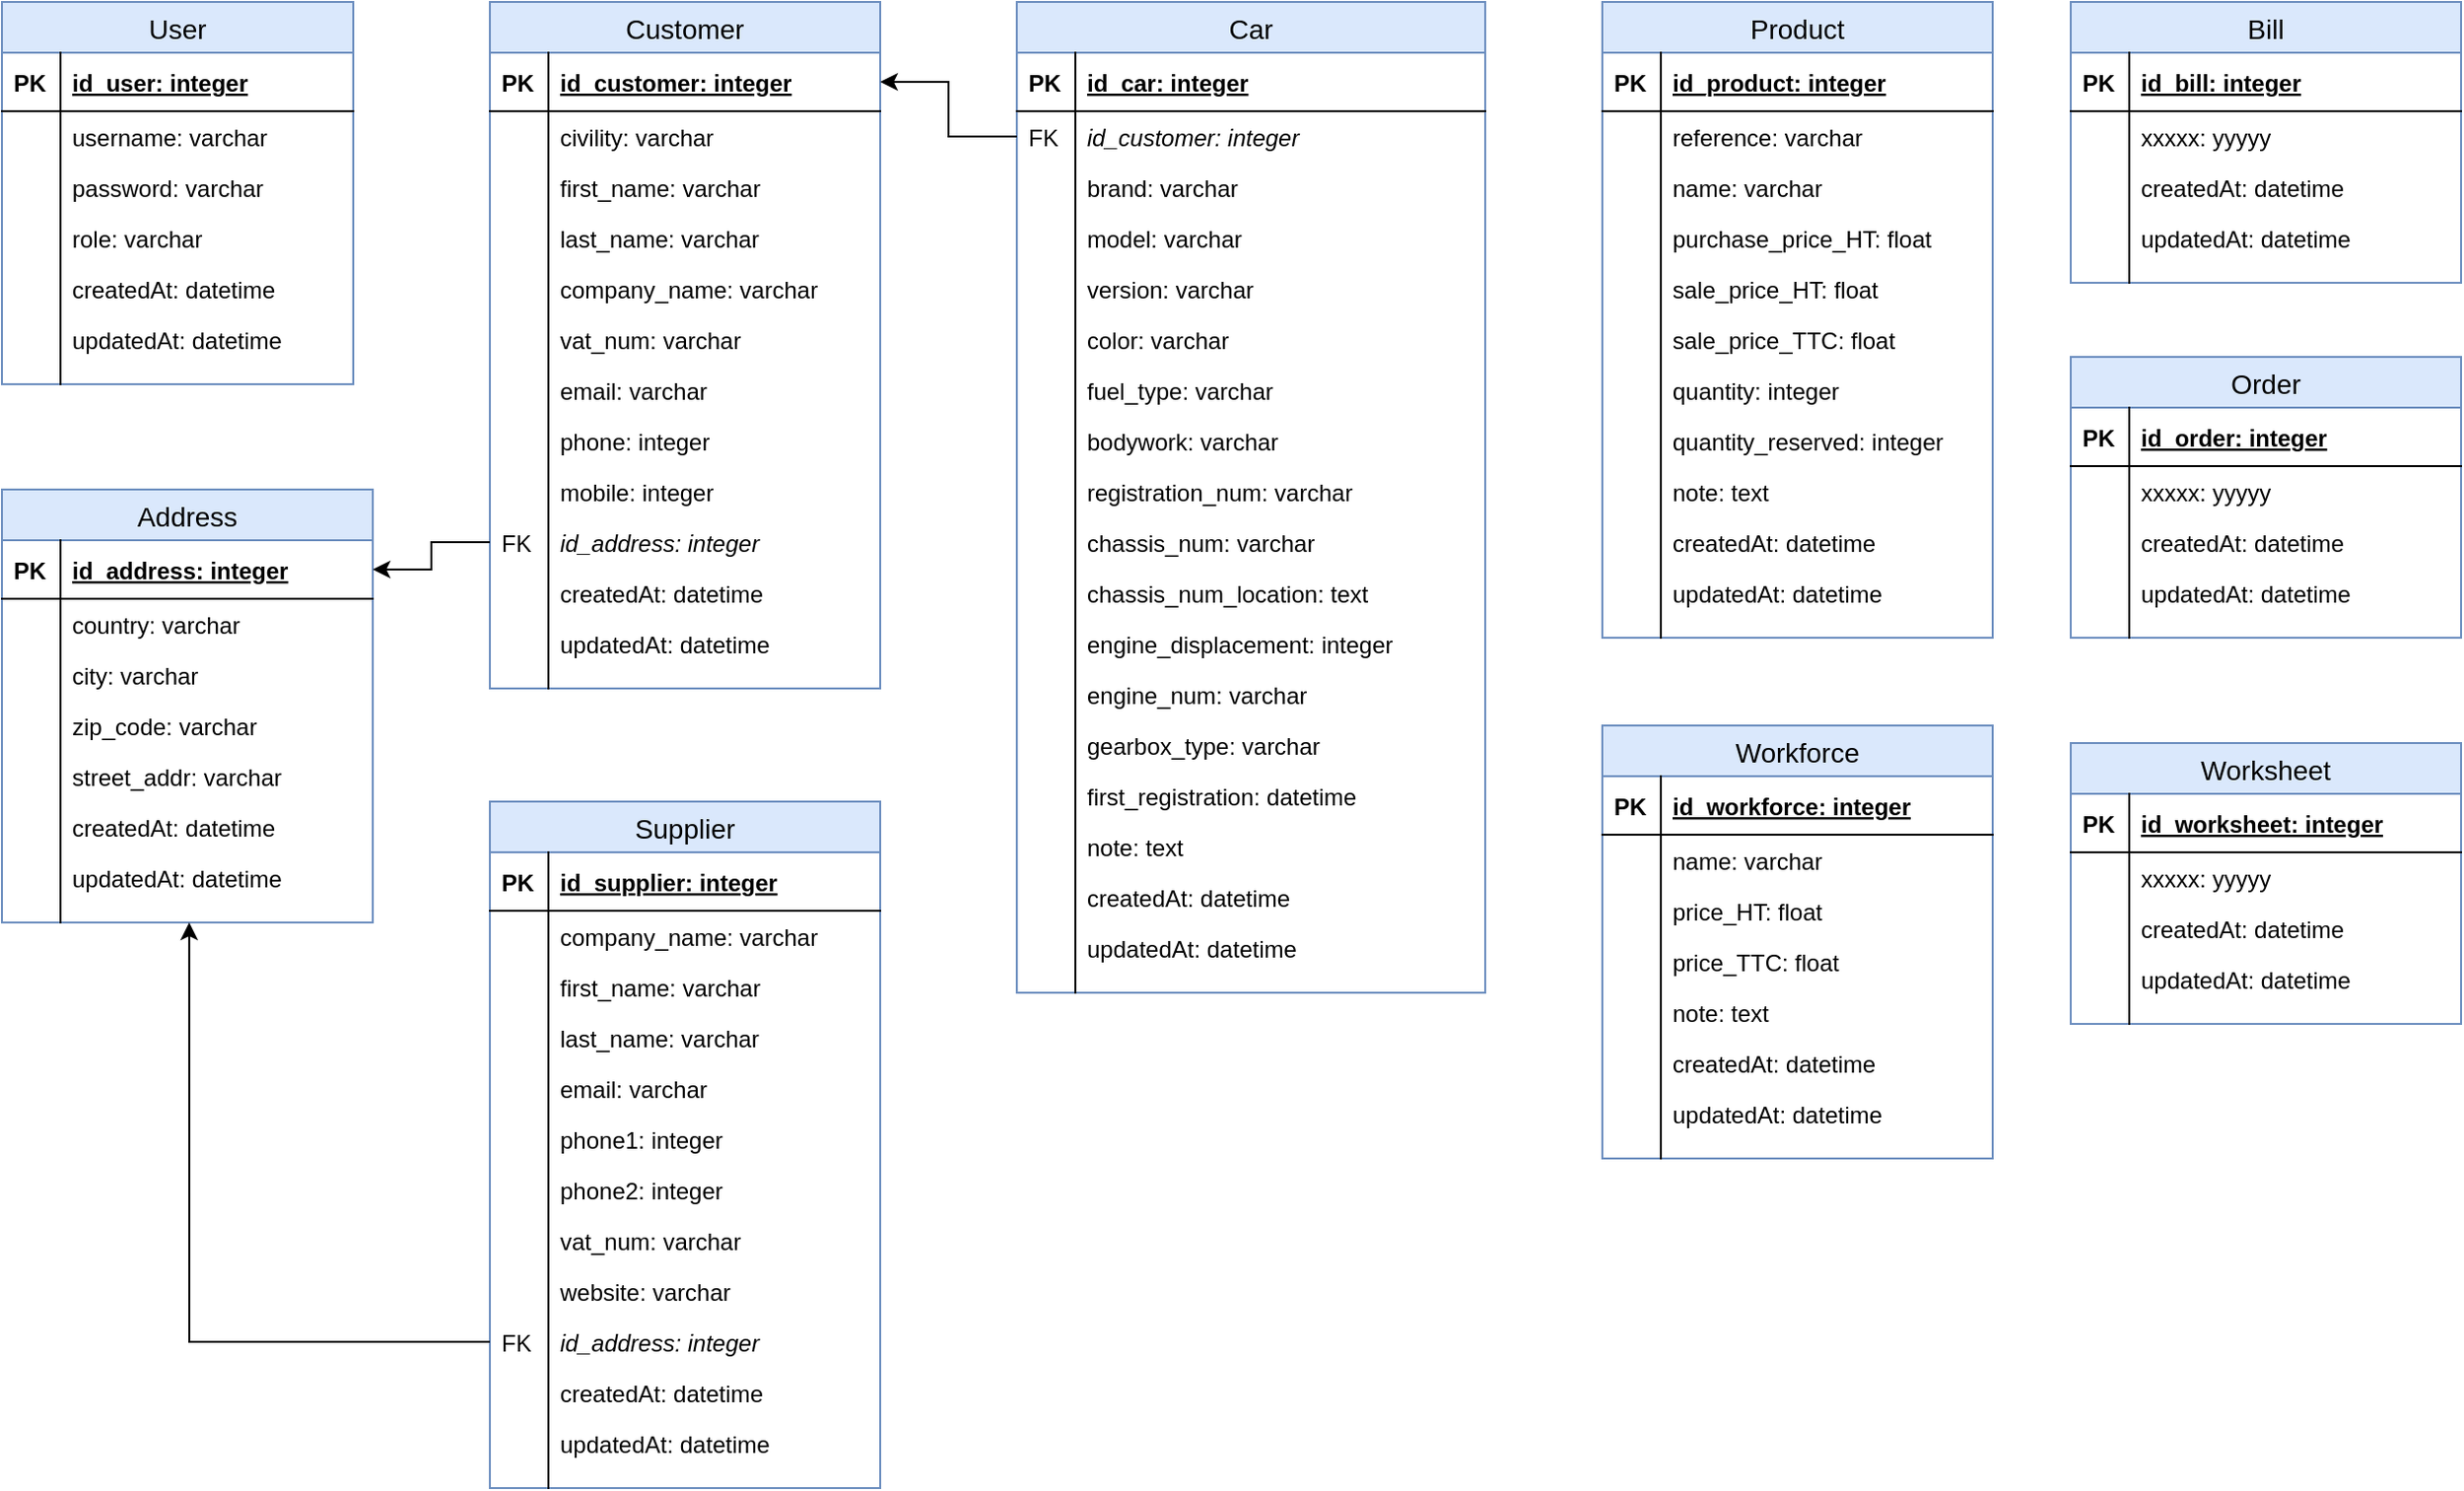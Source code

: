 <mxfile version="12.6.5" type="device"><diagram id="C5RBs43oDa-KdzZeNtuy" name="Page-1"><mxGraphModel dx="1519" dy="891" grid="1" gridSize="10" guides="1" tooltips="1" connect="1" arrows="1" fold="1" page="1" pageScale="1" pageWidth="827" pageHeight="1169" math="0" shadow="0"><root><mxCell id="WIyWlLk6GJQsqaUBKTNV-0"/><mxCell id="WIyWlLk6GJQsqaUBKTNV-1" parent="WIyWlLk6GJQsqaUBKTNV-0"/><mxCell id="vtjqNxWJ30boj7k84owY-35" value="User" style="swimlane;fontStyle=0;childLayout=stackLayout;horizontal=1;startSize=26;fillColor=#dae8fc;horizontalStack=0;resizeParent=1;resizeParentMax=0;resizeLast=0;collapsible=1;marginBottom=0;swimlaneFillColor=#ffffff;align=center;fontSize=14;html=0;strokeColor=#6c8ebf;" vertex="1" parent="WIyWlLk6GJQsqaUBKTNV-1"><mxGeometry x="30" y="40" width="180" height="196" as="geometry"/></mxCell><mxCell id="vtjqNxWJ30boj7k84owY-36" value="id_user: integer" style="shape=partialRectangle;top=0;left=0;right=0;bottom=1;align=left;verticalAlign=middle;fillColor=none;spacingLeft=34;spacingRight=4;overflow=hidden;rotatable=0;points=[[0,0.5],[1,0.5]];portConstraint=eastwest;dropTarget=0;fontStyle=5;fontSize=12;" vertex="1" parent="vtjqNxWJ30boj7k84owY-35"><mxGeometry y="26" width="180" height="30" as="geometry"/></mxCell><mxCell id="vtjqNxWJ30boj7k84owY-37" value="PK" style="shape=partialRectangle;top=0;left=0;bottom=0;fillColor=none;align=left;verticalAlign=middle;spacingLeft=4;spacingRight=4;overflow=hidden;rotatable=0;points=[];portConstraint=eastwest;part=1;fontSize=12;fontStyle=1" vertex="1" connectable="0" parent="vtjqNxWJ30boj7k84owY-36"><mxGeometry width="30" height="30" as="geometry"/></mxCell><mxCell id="vtjqNxWJ30boj7k84owY-38" value="username: varchar" style="shape=partialRectangle;top=0;left=0;right=0;bottom=0;align=left;verticalAlign=top;fillColor=none;spacingLeft=34;spacingRight=4;overflow=hidden;rotatable=0;points=[[0,0.5],[1,0.5]];portConstraint=eastwest;dropTarget=0;fontSize=12;" vertex="1" parent="vtjqNxWJ30boj7k84owY-35"><mxGeometry y="56" width="180" height="26" as="geometry"/></mxCell><mxCell id="vtjqNxWJ30boj7k84owY-39" value="" style="shape=partialRectangle;top=0;left=0;bottom=0;fillColor=none;align=left;verticalAlign=top;spacingLeft=4;spacingRight=4;overflow=hidden;rotatable=0;points=[];portConstraint=eastwest;part=1;fontSize=12;" vertex="1" connectable="0" parent="vtjqNxWJ30boj7k84owY-38"><mxGeometry width="30" height="26" as="geometry"/></mxCell><mxCell id="vtjqNxWJ30boj7k84owY-40" value="password: varchar" style="shape=partialRectangle;top=0;left=0;right=0;bottom=0;align=left;verticalAlign=top;fillColor=none;spacingLeft=34;spacingRight=4;overflow=hidden;rotatable=0;points=[[0,0.5],[1,0.5]];portConstraint=eastwest;dropTarget=0;fontSize=12;" vertex="1" parent="vtjqNxWJ30boj7k84owY-35"><mxGeometry y="82" width="180" height="26" as="geometry"/></mxCell><mxCell id="vtjqNxWJ30boj7k84owY-41" value="" style="shape=partialRectangle;top=0;left=0;bottom=0;fillColor=none;align=left;verticalAlign=top;spacingLeft=4;spacingRight=4;overflow=hidden;rotatable=0;points=[];portConstraint=eastwest;part=1;fontSize=12;" vertex="1" connectable="0" parent="vtjqNxWJ30boj7k84owY-40"><mxGeometry width="30" height="26" as="geometry"/></mxCell><mxCell id="vtjqNxWJ30boj7k84owY-69" value="role: varchar" style="shape=partialRectangle;top=0;left=0;right=0;bottom=0;align=left;verticalAlign=top;fillColor=none;spacingLeft=34;spacingRight=4;overflow=hidden;rotatable=0;points=[[0,0.5],[1,0.5]];portConstraint=eastwest;dropTarget=0;fontSize=12;" vertex="1" parent="vtjqNxWJ30boj7k84owY-35"><mxGeometry y="108" width="180" height="26" as="geometry"/></mxCell><mxCell id="vtjqNxWJ30boj7k84owY-70" value="" style="shape=partialRectangle;top=0;left=0;bottom=0;fillColor=none;align=left;verticalAlign=top;spacingLeft=4;spacingRight=4;overflow=hidden;rotatable=0;points=[];portConstraint=eastwest;part=1;fontSize=12;" vertex="1" connectable="0" parent="vtjqNxWJ30boj7k84owY-69"><mxGeometry width="30" height="26" as="geometry"/></mxCell><mxCell id="vtjqNxWJ30boj7k84owY-65" value="createdAt: datetime" style="shape=partialRectangle;top=0;left=0;right=0;bottom=0;align=left;verticalAlign=top;fillColor=none;spacingLeft=34;spacingRight=4;overflow=hidden;rotatable=0;points=[[0,0.5],[1,0.5]];portConstraint=eastwest;dropTarget=0;fontSize=12;" vertex="1" parent="vtjqNxWJ30boj7k84owY-35"><mxGeometry y="134" width="180" height="26" as="geometry"/></mxCell><mxCell id="vtjqNxWJ30boj7k84owY-66" value="" style="shape=partialRectangle;top=0;left=0;bottom=0;fillColor=none;align=left;verticalAlign=top;spacingLeft=4;spacingRight=4;overflow=hidden;rotatable=0;points=[];portConstraint=eastwest;part=1;fontSize=12;" vertex="1" connectable="0" parent="vtjqNxWJ30boj7k84owY-65"><mxGeometry width="30" height="26" as="geometry"/></mxCell><mxCell id="vtjqNxWJ30boj7k84owY-67" value="updatedAt: datetime" style="shape=partialRectangle;top=0;left=0;right=0;bottom=0;align=left;verticalAlign=top;fillColor=none;spacingLeft=34;spacingRight=4;overflow=hidden;rotatable=0;points=[[0,0.5],[1,0.5]];portConstraint=eastwest;dropTarget=0;fontSize=12;" vertex="1" parent="vtjqNxWJ30boj7k84owY-35"><mxGeometry y="160" width="180" height="26" as="geometry"/></mxCell><mxCell id="vtjqNxWJ30boj7k84owY-68" value="" style="shape=partialRectangle;top=0;left=0;bottom=0;fillColor=none;align=left;verticalAlign=top;spacingLeft=4;spacingRight=4;overflow=hidden;rotatable=0;points=[];portConstraint=eastwest;part=1;fontSize=12;" vertex="1" connectable="0" parent="vtjqNxWJ30boj7k84owY-67"><mxGeometry width="30" height="26" as="geometry"/></mxCell><mxCell id="vtjqNxWJ30boj7k84owY-44" value="" style="shape=partialRectangle;top=0;left=0;right=0;bottom=0;align=left;verticalAlign=top;fillColor=none;spacingLeft=34;spacingRight=4;overflow=hidden;rotatable=0;points=[[0,0.5],[1,0.5]];portConstraint=eastwest;dropTarget=0;fontSize=12;" vertex="1" parent="vtjqNxWJ30boj7k84owY-35"><mxGeometry y="186" width="180" height="10" as="geometry"/></mxCell><mxCell id="vtjqNxWJ30boj7k84owY-45" value="" style="shape=partialRectangle;top=0;left=0;bottom=0;fillColor=none;align=left;verticalAlign=top;spacingLeft=4;spacingRight=4;overflow=hidden;rotatable=0;points=[];portConstraint=eastwest;part=1;fontSize=12;" vertex="1" connectable="0" parent="vtjqNxWJ30boj7k84owY-44"><mxGeometry width="30" height="10" as="geometry"/></mxCell><mxCell id="vtjqNxWJ30boj7k84owY-72" value="Car" style="swimlane;fontStyle=0;childLayout=stackLayout;horizontal=1;startSize=26;fillColor=#dae8fc;horizontalStack=0;resizeParent=1;resizeParentMax=0;resizeLast=0;collapsible=1;marginBottom=0;swimlaneFillColor=#ffffff;align=center;fontSize=14;html=0;strokeColor=#6c8ebf;" vertex="1" parent="WIyWlLk6GJQsqaUBKTNV-1"><mxGeometry x="550" y="40" width="240" height="508" as="geometry"/></mxCell><mxCell id="vtjqNxWJ30boj7k84owY-73" value="id_car: integer" style="shape=partialRectangle;top=0;left=0;right=0;bottom=1;align=left;verticalAlign=middle;fillColor=none;spacingLeft=34;spacingRight=4;overflow=hidden;rotatable=0;points=[[0,0.5],[1,0.5]];portConstraint=eastwest;dropTarget=0;fontStyle=5;fontSize=12;" vertex="1" parent="vtjqNxWJ30boj7k84owY-72"><mxGeometry y="26" width="240" height="30" as="geometry"/></mxCell><mxCell id="vtjqNxWJ30boj7k84owY-74" value="PK" style="shape=partialRectangle;top=0;left=0;bottom=0;fillColor=none;align=left;verticalAlign=middle;spacingLeft=4;spacingRight=4;overflow=hidden;rotatable=0;points=[];portConstraint=eastwest;part=1;fontSize=12;fontStyle=1" vertex="1" connectable="0" parent="vtjqNxWJ30boj7k84owY-73"><mxGeometry width="30" height="30" as="geometry"/></mxCell><mxCell id="vtjqNxWJ30boj7k84owY-75" value="id_customer: integer" style="shape=partialRectangle;top=0;left=0;right=0;bottom=0;align=left;verticalAlign=top;fillColor=none;spacingLeft=34;spacingRight=4;overflow=hidden;rotatable=0;points=[[0,0.5],[1,0.5]];portConstraint=eastwest;dropTarget=0;fontSize=12;fontStyle=2" vertex="1" parent="vtjqNxWJ30boj7k84owY-72"><mxGeometry y="56" width="240" height="26" as="geometry"/></mxCell><mxCell id="vtjqNxWJ30boj7k84owY-76" value="FK" style="shape=partialRectangle;top=0;left=0;bottom=0;fillColor=none;align=left;verticalAlign=top;spacingLeft=4;spacingRight=4;overflow=hidden;rotatable=0;points=[];portConstraint=eastwest;part=1;fontSize=12;fontStyle=0" vertex="1" connectable="0" parent="vtjqNxWJ30boj7k84owY-75"><mxGeometry width="30" height="26" as="geometry"/></mxCell><mxCell id="vtjqNxWJ30boj7k84owY-79" value="brand: varchar" style="shape=partialRectangle;top=0;left=0;right=0;bottom=0;align=left;verticalAlign=top;fillColor=none;spacingLeft=34;spacingRight=4;overflow=hidden;rotatable=0;points=[[0,0.5],[1,0.5]];portConstraint=eastwest;dropTarget=0;fontSize=12;" vertex="1" parent="vtjqNxWJ30boj7k84owY-72"><mxGeometry y="82" width="240" height="26" as="geometry"/></mxCell><mxCell id="vtjqNxWJ30boj7k84owY-80" value="" style="shape=partialRectangle;top=0;left=0;bottom=0;fillColor=none;align=left;verticalAlign=top;spacingLeft=4;spacingRight=4;overflow=hidden;rotatable=0;points=[];portConstraint=eastwest;part=1;fontSize=12;" vertex="1" connectable="0" parent="vtjqNxWJ30boj7k84owY-79"><mxGeometry width="30" height="26" as="geometry"/></mxCell><mxCell id="vtjqNxWJ30boj7k84owY-103" value="model: varchar" style="shape=partialRectangle;top=0;left=0;right=0;bottom=0;align=left;verticalAlign=top;fillColor=none;spacingLeft=34;spacingRight=4;overflow=hidden;rotatable=0;points=[[0,0.5],[1,0.5]];portConstraint=eastwest;dropTarget=0;fontSize=12;" vertex="1" parent="vtjqNxWJ30boj7k84owY-72"><mxGeometry y="108" width="240" height="26" as="geometry"/></mxCell><mxCell id="vtjqNxWJ30boj7k84owY-104" value="" style="shape=partialRectangle;top=0;left=0;bottom=0;fillColor=none;align=left;verticalAlign=top;spacingLeft=4;spacingRight=4;overflow=hidden;rotatable=0;points=[];portConstraint=eastwest;part=1;fontSize=12;" vertex="1" connectable="0" parent="vtjqNxWJ30boj7k84owY-103"><mxGeometry width="30" height="26" as="geometry"/></mxCell><mxCell id="vtjqNxWJ30boj7k84owY-105" value="version: varchar" style="shape=partialRectangle;top=0;left=0;right=0;bottom=0;align=left;verticalAlign=top;fillColor=none;spacingLeft=34;spacingRight=4;overflow=hidden;rotatable=0;points=[[0,0.5],[1,0.5]];portConstraint=eastwest;dropTarget=0;fontSize=12;" vertex="1" parent="vtjqNxWJ30boj7k84owY-72"><mxGeometry y="134" width="240" height="26" as="geometry"/></mxCell><mxCell id="vtjqNxWJ30boj7k84owY-106" value="" style="shape=partialRectangle;top=0;left=0;bottom=0;fillColor=none;align=left;verticalAlign=top;spacingLeft=4;spacingRight=4;overflow=hidden;rotatable=0;points=[];portConstraint=eastwest;part=1;fontSize=12;" vertex="1" connectable="0" parent="vtjqNxWJ30boj7k84owY-105"><mxGeometry width="30" height="26" as="geometry"/></mxCell><mxCell id="vtjqNxWJ30boj7k84owY-113" value="color: varchar" style="shape=partialRectangle;top=0;left=0;right=0;bottom=0;align=left;verticalAlign=top;fillColor=none;spacingLeft=34;spacingRight=4;overflow=hidden;rotatable=0;points=[[0,0.5],[1,0.5]];portConstraint=eastwest;dropTarget=0;fontSize=12;" vertex="1" parent="vtjqNxWJ30boj7k84owY-72"><mxGeometry y="160" width="240" height="26" as="geometry"/></mxCell><mxCell id="vtjqNxWJ30boj7k84owY-114" value="" style="shape=partialRectangle;top=0;left=0;bottom=0;fillColor=none;align=left;verticalAlign=top;spacingLeft=4;spacingRight=4;overflow=hidden;rotatable=0;points=[];portConstraint=eastwest;part=1;fontSize=12;" vertex="1" connectable="0" parent="vtjqNxWJ30boj7k84owY-113"><mxGeometry width="30" height="26" as="geometry"/></mxCell><mxCell id="vtjqNxWJ30boj7k84owY-107" value="fuel_type: varchar&#10;" style="shape=partialRectangle;top=0;left=0;right=0;bottom=0;align=left;verticalAlign=top;fillColor=none;spacingLeft=34;spacingRight=4;overflow=hidden;rotatable=0;points=[[0,0.5],[1,0.5]];portConstraint=eastwest;dropTarget=0;fontSize=12;" vertex="1" parent="vtjqNxWJ30boj7k84owY-72"><mxGeometry y="186" width="240" height="26" as="geometry"/></mxCell><mxCell id="vtjqNxWJ30boj7k84owY-108" value="" style="shape=partialRectangle;top=0;left=0;bottom=0;fillColor=none;align=left;verticalAlign=top;spacingLeft=4;spacingRight=4;overflow=hidden;rotatable=0;points=[];portConstraint=eastwest;part=1;fontSize=12;" vertex="1" connectable="0" parent="vtjqNxWJ30boj7k84owY-107"><mxGeometry width="30" height="26" as="geometry"/></mxCell><mxCell id="vtjqNxWJ30boj7k84owY-109" value="bodywork: varchar&#10;" style="shape=partialRectangle;top=0;left=0;right=0;bottom=0;align=left;verticalAlign=top;fillColor=none;spacingLeft=34;spacingRight=4;overflow=hidden;rotatable=0;points=[[0,0.5],[1,0.5]];portConstraint=eastwest;dropTarget=0;fontSize=12;" vertex="1" parent="vtjqNxWJ30boj7k84owY-72"><mxGeometry y="212" width="240" height="26" as="geometry"/></mxCell><mxCell id="vtjqNxWJ30boj7k84owY-110" value="" style="shape=partialRectangle;top=0;left=0;bottom=0;fillColor=none;align=left;verticalAlign=top;spacingLeft=4;spacingRight=4;overflow=hidden;rotatable=0;points=[];portConstraint=eastwest;part=1;fontSize=12;" vertex="1" connectable="0" parent="vtjqNxWJ30boj7k84owY-109"><mxGeometry width="30" height="26" as="geometry"/></mxCell><mxCell id="vtjqNxWJ30boj7k84owY-77" value="registration_num: varchar" style="shape=partialRectangle;top=0;left=0;right=0;bottom=0;align=left;verticalAlign=top;fillColor=none;spacingLeft=34;spacingRight=4;overflow=hidden;rotatable=0;points=[[0,0.5],[1,0.5]];portConstraint=eastwest;dropTarget=0;fontSize=12;" vertex="1" parent="vtjqNxWJ30boj7k84owY-72"><mxGeometry y="238" width="240" height="26" as="geometry"/></mxCell><mxCell id="vtjqNxWJ30boj7k84owY-78" value="" style="shape=partialRectangle;top=0;left=0;bottom=0;fillColor=none;align=left;verticalAlign=top;spacingLeft=4;spacingRight=4;overflow=hidden;rotatable=0;points=[];portConstraint=eastwest;part=1;fontSize=12;" vertex="1" connectable="0" parent="vtjqNxWJ30boj7k84owY-77"><mxGeometry width="30" height="26" as="geometry"/></mxCell><mxCell id="vtjqNxWJ30boj7k84owY-111" value="chassis_num: varchar" style="shape=partialRectangle;top=0;left=0;right=0;bottom=0;align=left;verticalAlign=top;fillColor=none;spacingLeft=34;spacingRight=4;overflow=hidden;rotatable=0;points=[[0,0.5],[1,0.5]];portConstraint=eastwest;dropTarget=0;fontSize=12;" vertex="1" parent="vtjqNxWJ30boj7k84owY-72"><mxGeometry y="264" width="240" height="26" as="geometry"/></mxCell><mxCell id="vtjqNxWJ30boj7k84owY-112" value="" style="shape=partialRectangle;top=0;left=0;bottom=0;fillColor=none;align=left;verticalAlign=top;spacingLeft=4;spacingRight=4;overflow=hidden;rotatable=0;points=[];portConstraint=eastwest;part=1;fontSize=12;" vertex="1" connectable="0" parent="vtjqNxWJ30boj7k84owY-111"><mxGeometry width="30" height="26" as="geometry"/></mxCell><mxCell id="vtjqNxWJ30boj7k84owY-115" value="chassis_num_location: text&#10;" style="shape=partialRectangle;top=0;left=0;right=0;bottom=0;align=left;verticalAlign=top;fillColor=none;spacingLeft=34;spacingRight=4;overflow=hidden;rotatable=0;points=[[0,0.5],[1,0.5]];portConstraint=eastwest;dropTarget=0;fontSize=12;" vertex="1" parent="vtjqNxWJ30boj7k84owY-72"><mxGeometry y="290" width="240" height="26" as="geometry"/></mxCell><mxCell id="vtjqNxWJ30boj7k84owY-116" value="" style="shape=partialRectangle;top=0;left=0;bottom=0;fillColor=none;align=left;verticalAlign=top;spacingLeft=4;spacingRight=4;overflow=hidden;rotatable=0;points=[];portConstraint=eastwest;part=1;fontSize=12;" vertex="1" connectable="0" parent="vtjqNxWJ30boj7k84owY-115"><mxGeometry width="30" height="26" as="geometry"/></mxCell><mxCell id="vtjqNxWJ30boj7k84owY-119" value="engine_displacement: integer&#10;" style="shape=partialRectangle;top=0;left=0;right=0;bottom=0;align=left;verticalAlign=top;fillColor=none;spacingLeft=34;spacingRight=4;overflow=hidden;rotatable=0;points=[[0,0.5],[1,0.5]];portConstraint=eastwest;dropTarget=0;fontSize=12;" vertex="1" parent="vtjqNxWJ30boj7k84owY-72"><mxGeometry y="316" width="240" height="26" as="geometry"/></mxCell><mxCell id="vtjqNxWJ30boj7k84owY-120" value="" style="shape=partialRectangle;top=0;left=0;bottom=0;fillColor=none;align=left;verticalAlign=top;spacingLeft=4;spacingRight=4;overflow=hidden;rotatable=0;points=[];portConstraint=eastwest;part=1;fontSize=12;" vertex="1" connectable="0" parent="vtjqNxWJ30boj7k84owY-119"><mxGeometry width="30" height="26" as="geometry"/></mxCell><mxCell id="vtjqNxWJ30boj7k84owY-117" value="engine_num: varchar&#10;" style="shape=partialRectangle;top=0;left=0;right=0;bottom=0;align=left;verticalAlign=top;fillColor=none;spacingLeft=34;spacingRight=4;overflow=hidden;rotatable=0;points=[[0,0.5],[1,0.5]];portConstraint=eastwest;dropTarget=0;fontSize=12;" vertex="1" parent="vtjqNxWJ30boj7k84owY-72"><mxGeometry y="342" width="240" height="26" as="geometry"/></mxCell><mxCell id="vtjqNxWJ30boj7k84owY-118" value="" style="shape=partialRectangle;top=0;left=0;bottom=0;fillColor=none;align=left;verticalAlign=top;spacingLeft=4;spacingRight=4;overflow=hidden;rotatable=0;points=[];portConstraint=eastwest;part=1;fontSize=12;" vertex="1" connectable="0" parent="vtjqNxWJ30boj7k84owY-117"><mxGeometry width="30" height="26" as="geometry"/></mxCell><mxCell id="vtjqNxWJ30boj7k84owY-123" value="gearbox_type: varchar&#10;" style="shape=partialRectangle;top=0;left=0;right=0;bottom=0;align=left;verticalAlign=top;fillColor=none;spacingLeft=34;spacingRight=4;overflow=hidden;rotatable=0;points=[[0,0.5],[1,0.5]];portConstraint=eastwest;dropTarget=0;fontSize=12;" vertex="1" parent="vtjqNxWJ30boj7k84owY-72"><mxGeometry y="368" width="240" height="26" as="geometry"/></mxCell><mxCell id="vtjqNxWJ30boj7k84owY-124" value="" style="shape=partialRectangle;top=0;left=0;bottom=0;fillColor=none;align=left;verticalAlign=top;spacingLeft=4;spacingRight=4;overflow=hidden;rotatable=0;points=[];portConstraint=eastwest;part=1;fontSize=12;" vertex="1" connectable="0" parent="vtjqNxWJ30boj7k84owY-123"><mxGeometry width="30" height="26" as="geometry"/></mxCell><mxCell id="vtjqNxWJ30boj7k84owY-121" value="first_registration: datetime" style="shape=partialRectangle;top=0;left=0;right=0;bottom=0;align=left;verticalAlign=top;fillColor=none;spacingLeft=34;spacingRight=4;overflow=hidden;rotatable=0;points=[[0,0.5],[1,0.5]];portConstraint=eastwest;dropTarget=0;fontSize=12;" vertex="1" parent="vtjqNxWJ30boj7k84owY-72"><mxGeometry y="394" width="240" height="26" as="geometry"/></mxCell><mxCell id="vtjqNxWJ30boj7k84owY-122" value="" style="shape=partialRectangle;top=0;left=0;bottom=0;fillColor=none;align=left;verticalAlign=top;spacingLeft=4;spacingRight=4;overflow=hidden;rotatable=0;points=[];portConstraint=eastwest;part=1;fontSize=12;" vertex="1" connectable="0" parent="vtjqNxWJ30boj7k84owY-121"><mxGeometry width="30" height="26" as="geometry"/></mxCell><mxCell id="vtjqNxWJ30boj7k84owY-125" value="note: text" style="shape=partialRectangle;top=0;left=0;right=0;bottom=0;align=left;verticalAlign=top;fillColor=none;spacingLeft=34;spacingRight=4;overflow=hidden;rotatable=0;points=[[0,0.5],[1,0.5]];portConstraint=eastwest;dropTarget=0;fontSize=12;" vertex="1" parent="vtjqNxWJ30boj7k84owY-72"><mxGeometry y="420" width="240" height="26" as="geometry"/></mxCell><mxCell id="vtjqNxWJ30boj7k84owY-126" value="" style="shape=partialRectangle;top=0;left=0;bottom=0;fillColor=none;align=left;verticalAlign=top;spacingLeft=4;spacingRight=4;overflow=hidden;rotatable=0;points=[];portConstraint=eastwest;part=1;fontSize=12;" vertex="1" connectable="0" parent="vtjqNxWJ30boj7k84owY-125"><mxGeometry width="30" height="26" as="geometry"/></mxCell><mxCell id="vtjqNxWJ30boj7k84owY-81" value="createdAt: datetime" style="shape=partialRectangle;top=0;left=0;right=0;bottom=0;align=left;verticalAlign=top;fillColor=none;spacingLeft=34;spacingRight=4;overflow=hidden;rotatable=0;points=[[0,0.5],[1,0.5]];portConstraint=eastwest;dropTarget=0;fontSize=12;" vertex="1" parent="vtjqNxWJ30boj7k84owY-72"><mxGeometry y="446" width="240" height="26" as="geometry"/></mxCell><mxCell id="vtjqNxWJ30boj7k84owY-82" value="" style="shape=partialRectangle;top=0;left=0;bottom=0;fillColor=none;align=left;verticalAlign=top;spacingLeft=4;spacingRight=4;overflow=hidden;rotatable=0;points=[];portConstraint=eastwest;part=1;fontSize=12;" vertex="1" connectable="0" parent="vtjqNxWJ30boj7k84owY-81"><mxGeometry width="30" height="26" as="geometry"/></mxCell><mxCell id="vtjqNxWJ30boj7k84owY-83" value="updatedAt: datetime" style="shape=partialRectangle;top=0;left=0;right=0;bottom=0;align=left;verticalAlign=top;fillColor=none;spacingLeft=34;spacingRight=4;overflow=hidden;rotatable=0;points=[[0,0.5],[1,0.5]];portConstraint=eastwest;dropTarget=0;fontSize=12;" vertex="1" parent="vtjqNxWJ30boj7k84owY-72"><mxGeometry y="472" width="240" height="26" as="geometry"/></mxCell><mxCell id="vtjqNxWJ30boj7k84owY-84" value="" style="shape=partialRectangle;top=0;left=0;bottom=0;fillColor=none;align=left;verticalAlign=top;spacingLeft=4;spacingRight=4;overflow=hidden;rotatable=0;points=[];portConstraint=eastwest;part=1;fontSize=12;" vertex="1" connectable="0" parent="vtjqNxWJ30boj7k84owY-83"><mxGeometry width="30" height="26" as="geometry"/></mxCell><mxCell id="vtjqNxWJ30boj7k84owY-85" value="" style="shape=partialRectangle;top=0;left=0;right=0;bottom=0;align=left;verticalAlign=top;fillColor=none;spacingLeft=34;spacingRight=4;overflow=hidden;rotatable=0;points=[[0,0.5],[1,0.5]];portConstraint=eastwest;dropTarget=0;fontSize=12;" vertex="1" parent="vtjqNxWJ30boj7k84owY-72"><mxGeometry y="498" width="240" height="10" as="geometry"/></mxCell><mxCell id="vtjqNxWJ30boj7k84owY-86" value="" style="shape=partialRectangle;top=0;left=0;bottom=0;fillColor=none;align=left;verticalAlign=top;spacingLeft=4;spacingRight=4;overflow=hidden;rotatable=0;points=[];portConstraint=eastwest;part=1;fontSize=12;" vertex="1" connectable="0" parent="vtjqNxWJ30boj7k84owY-85"><mxGeometry width="30" height="10" as="geometry"/></mxCell><mxCell id="vtjqNxWJ30boj7k84owY-127" value="Customer" style="swimlane;fontStyle=0;childLayout=stackLayout;horizontal=1;startSize=26;fillColor=#dae8fc;horizontalStack=0;resizeParent=1;resizeParentMax=0;resizeLast=0;collapsible=1;marginBottom=0;swimlaneFillColor=#ffffff;align=center;fontSize=14;html=0;strokeColor=#6c8ebf;" vertex="1" parent="WIyWlLk6GJQsqaUBKTNV-1"><mxGeometry x="280" y="40" width="200" height="352" as="geometry"/></mxCell><mxCell id="vtjqNxWJ30boj7k84owY-128" value="id_customer: integer" style="shape=partialRectangle;top=0;left=0;right=0;bottom=1;align=left;verticalAlign=middle;fillColor=none;spacingLeft=34;spacingRight=4;overflow=hidden;rotatable=0;points=[[0,0.5],[1,0.5]];portConstraint=eastwest;dropTarget=0;fontStyle=5;fontSize=12;" vertex="1" parent="vtjqNxWJ30boj7k84owY-127"><mxGeometry y="26" width="200" height="30" as="geometry"/></mxCell><mxCell id="vtjqNxWJ30boj7k84owY-129" value="PK" style="shape=partialRectangle;top=0;left=0;bottom=0;fillColor=none;align=left;verticalAlign=middle;spacingLeft=4;spacingRight=4;overflow=hidden;rotatable=0;points=[];portConstraint=eastwest;part=1;fontSize=12;fontStyle=1" vertex="1" connectable="0" parent="vtjqNxWJ30boj7k84owY-128"><mxGeometry width="30" height="30" as="geometry"/></mxCell><mxCell id="vtjqNxWJ30boj7k84owY-132" value="civility: varchar" style="shape=partialRectangle;top=0;left=0;right=0;bottom=0;align=left;verticalAlign=top;fillColor=none;spacingLeft=34;spacingRight=4;overflow=hidden;rotatable=0;points=[[0,0.5],[1,0.5]];portConstraint=eastwest;dropTarget=0;fontSize=12;" vertex="1" parent="vtjqNxWJ30boj7k84owY-127"><mxGeometry y="56" width="200" height="26" as="geometry"/></mxCell><mxCell id="vtjqNxWJ30boj7k84owY-133" value="" style="shape=partialRectangle;top=0;left=0;bottom=0;fillColor=none;align=left;verticalAlign=top;spacingLeft=4;spacingRight=4;overflow=hidden;rotatable=0;points=[];portConstraint=eastwest;part=1;fontSize=12;" vertex="1" connectable="0" parent="vtjqNxWJ30boj7k84owY-132"><mxGeometry width="30" height="26" as="geometry"/></mxCell><mxCell id="vtjqNxWJ30boj7k84owY-136" value="first_name: varchar" style="shape=partialRectangle;top=0;left=0;right=0;bottom=0;align=left;verticalAlign=top;fillColor=none;spacingLeft=34;spacingRight=4;overflow=hidden;rotatable=0;points=[[0,0.5],[1,0.5]];portConstraint=eastwest;dropTarget=0;fontSize=12;" vertex="1" parent="vtjqNxWJ30boj7k84owY-127"><mxGeometry y="82" width="200" height="26" as="geometry"/></mxCell><mxCell id="vtjqNxWJ30boj7k84owY-137" value="" style="shape=partialRectangle;top=0;left=0;bottom=0;fillColor=none;align=left;verticalAlign=top;spacingLeft=4;spacingRight=4;overflow=hidden;rotatable=0;points=[];portConstraint=eastwest;part=1;fontSize=12;" vertex="1" connectable="0" parent="vtjqNxWJ30boj7k84owY-136"><mxGeometry width="30" height="26" as="geometry"/></mxCell><mxCell id="vtjqNxWJ30boj7k84owY-168" value="last_name: varchar" style="shape=partialRectangle;top=0;left=0;right=0;bottom=0;align=left;verticalAlign=top;fillColor=none;spacingLeft=34;spacingRight=4;overflow=hidden;rotatable=0;points=[[0,0.5],[1,0.5]];portConstraint=eastwest;dropTarget=0;fontSize=12;" vertex="1" parent="vtjqNxWJ30boj7k84owY-127"><mxGeometry y="108" width="200" height="26" as="geometry"/></mxCell><mxCell id="vtjqNxWJ30boj7k84owY-169" value="" style="shape=partialRectangle;top=0;left=0;bottom=0;fillColor=none;align=left;verticalAlign=top;spacingLeft=4;spacingRight=4;overflow=hidden;rotatable=0;points=[];portConstraint=eastwest;part=1;fontSize=12;" vertex="1" connectable="0" parent="vtjqNxWJ30boj7k84owY-168"><mxGeometry width="30" height="26" as="geometry"/></mxCell><mxCell id="vtjqNxWJ30boj7k84owY-170" value="company_name: varchar" style="shape=partialRectangle;top=0;left=0;right=0;bottom=0;align=left;verticalAlign=top;fillColor=none;spacingLeft=34;spacingRight=4;overflow=hidden;rotatable=0;points=[[0,0.5],[1,0.5]];portConstraint=eastwest;dropTarget=0;fontSize=12;" vertex="1" parent="vtjqNxWJ30boj7k84owY-127"><mxGeometry y="134" width="200" height="26" as="geometry"/></mxCell><mxCell id="vtjqNxWJ30boj7k84owY-171" value="" style="shape=partialRectangle;top=0;left=0;bottom=0;fillColor=none;align=left;verticalAlign=top;spacingLeft=4;spacingRight=4;overflow=hidden;rotatable=0;points=[];portConstraint=eastwest;part=1;fontSize=12;" vertex="1" connectable="0" parent="vtjqNxWJ30boj7k84owY-170"><mxGeometry width="30" height="26" as="geometry"/></mxCell><mxCell id="vtjqNxWJ30boj7k84owY-166" value="vat_num: varchar" style="shape=partialRectangle;top=0;left=0;right=0;bottom=0;align=left;verticalAlign=top;fillColor=none;spacingLeft=34;spacingRight=4;overflow=hidden;rotatable=0;points=[[0,0.5],[1,0.5]];portConstraint=eastwest;dropTarget=0;fontSize=12;" vertex="1" parent="vtjqNxWJ30boj7k84owY-127"><mxGeometry y="160" width="200" height="26" as="geometry"/></mxCell><mxCell id="vtjqNxWJ30boj7k84owY-167" value="" style="shape=partialRectangle;top=0;left=0;bottom=0;fillColor=none;align=left;verticalAlign=top;spacingLeft=4;spacingRight=4;overflow=hidden;rotatable=0;points=[];portConstraint=eastwest;part=1;fontSize=12;" vertex="1" connectable="0" parent="vtjqNxWJ30boj7k84owY-166"><mxGeometry width="30" height="26" as="geometry"/></mxCell><mxCell id="vtjqNxWJ30boj7k84owY-172" value="email: varchar" style="shape=partialRectangle;top=0;left=0;right=0;bottom=0;align=left;verticalAlign=top;fillColor=none;spacingLeft=34;spacingRight=4;overflow=hidden;rotatable=0;points=[[0,0.5],[1,0.5]];portConstraint=eastwest;dropTarget=0;fontSize=12;" vertex="1" parent="vtjqNxWJ30boj7k84owY-127"><mxGeometry y="186" width="200" height="26" as="geometry"/></mxCell><mxCell id="vtjqNxWJ30boj7k84owY-173" value="" style="shape=partialRectangle;top=0;left=0;bottom=0;fillColor=none;align=left;verticalAlign=top;spacingLeft=4;spacingRight=4;overflow=hidden;rotatable=0;points=[];portConstraint=eastwest;part=1;fontSize=12;" vertex="1" connectable="0" parent="vtjqNxWJ30boj7k84owY-172"><mxGeometry width="30" height="26" as="geometry"/></mxCell><mxCell id="vtjqNxWJ30boj7k84owY-174" value="phone: integer" style="shape=partialRectangle;top=0;left=0;right=0;bottom=0;align=left;verticalAlign=top;fillColor=none;spacingLeft=34;spacingRight=4;overflow=hidden;rotatable=0;points=[[0,0.5],[1,0.5]];portConstraint=eastwest;dropTarget=0;fontSize=12;" vertex="1" parent="vtjqNxWJ30boj7k84owY-127"><mxGeometry y="212" width="200" height="26" as="geometry"/></mxCell><mxCell id="vtjqNxWJ30boj7k84owY-175" value="" style="shape=partialRectangle;top=0;left=0;bottom=0;fillColor=none;align=left;verticalAlign=top;spacingLeft=4;spacingRight=4;overflow=hidden;rotatable=0;points=[];portConstraint=eastwest;part=1;fontSize=12;" vertex="1" connectable="0" parent="vtjqNxWJ30boj7k84owY-174"><mxGeometry width="30" height="26" as="geometry"/></mxCell><mxCell id="vtjqNxWJ30boj7k84owY-176" value="mobile: integer" style="shape=partialRectangle;top=0;left=0;right=0;bottom=0;align=left;verticalAlign=top;fillColor=none;spacingLeft=34;spacingRight=4;overflow=hidden;rotatable=0;points=[[0,0.5],[1,0.5]];portConstraint=eastwest;dropTarget=0;fontSize=12;" vertex="1" parent="vtjqNxWJ30boj7k84owY-127"><mxGeometry y="238" width="200" height="26" as="geometry"/></mxCell><mxCell id="vtjqNxWJ30boj7k84owY-177" value="" style="shape=partialRectangle;top=0;left=0;bottom=0;fillColor=none;align=left;verticalAlign=top;spacingLeft=4;spacingRight=4;overflow=hidden;rotatable=0;points=[];portConstraint=eastwest;part=1;fontSize=12;" vertex="1" connectable="0" parent="vtjqNxWJ30boj7k84owY-176"><mxGeometry width="30" height="26" as="geometry"/></mxCell><mxCell id="vtjqNxWJ30boj7k84owY-211" value="id_address: integer" style="shape=partialRectangle;top=0;left=0;right=0;bottom=0;align=left;verticalAlign=top;fillColor=none;spacingLeft=34;spacingRight=4;overflow=hidden;rotatable=0;points=[[0,0.5],[1,0.5]];portConstraint=eastwest;dropTarget=0;fontSize=12;fontStyle=2" vertex="1" parent="vtjqNxWJ30boj7k84owY-127"><mxGeometry y="264" width="200" height="26" as="geometry"/></mxCell><mxCell id="vtjqNxWJ30boj7k84owY-212" value="FK" style="shape=partialRectangle;top=0;left=0;bottom=0;fillColor=none;align=left;verticalAlign=top;spacingLeft=4;spacingRight=4;overflow=hidden;rotatable=0;points=[];portConstraint=eastwest;part=1;fontSize=12;" vertex="1" connectable="0" parent="vtjqNxWJ30boj7k84owY-211"><mxGeometry width="30" height="26" as="geometry"/></mxCell><mxCell id="vtjqNxWJ30boj7k84owY-160" value="createdAt: datetime" style="shape=partialRectangle;top=0;left=0;right=0;bottom=0;align=left;verticalAlign=top;fillColor=none;spacingLeft=34;spacingRight=4;overflow=hidden;rotatable=0;points=[[0,0.5],[1,0.5]];portConstraint=eastwest;dropTarget=0;fontSize=12;" vertex="1" parent="vtjqNxWJ30boj7k84owY-127"><mxGeometry y="290" width="200" height="26" as="geometry"/></mxCell><mxCell id="vtjqNxWJ30boj7k84owY-161" value="" style="shape=partialRectangle;top=0;left=0;bottom=0;fillColor=none;align=left;verticalAlign=top;spacingLeft=4;spacingRight=4;overflow=hidden;rotatable=0;points=[];portConstraint=eastwest;part=1;fontSize=12;" vertex="1" connectable="0" parent="vtjqNxWJ30boj7k84owY-160"><mxGeometry width="30" height="26" as="geometry"/></mxCell><mxCell id="vtjqNxWJ30boj7k84owY-162" value="updatedAt: datetime" style="shape=partialRectangle;top=0;left=0;right=0;bottom=0;align=left;verticalAlign=top;fillColor=none;spacingLeft=34;spacingRight=4;overflow=hidden;rotatable=0;points=[[0,0.5],[1,0.5]];portConstraint=eastwest;dropTarget=0;fontSize=12;" vertex="1" parent="vtjqNxWJ30boj7k84owY-127"><mxGeometry y="316" width="200" height="26" as="geometry"/></mxCell><mxCell id="vtjqNxWJ30boj7k84owY-163" value="" style="shape=partialRectangle;top=0;left=0;bottom=0;fillColor=none;align=left;verticalAlign=top;spacingLeft=4;spacingRight=4;overflow=hidden;rotatable=0;points=[];portConstraint=eastwest;part=1;fontSize=12;" vertex="1" connectable="0" parent="vtjqNxWJ30boj7k84owY-162"><mxGeometry width="30" height="26" as="geometry"/></mxCell><mxCell id="vtjqNxWJ30boj7k84owY-164" value="" style="shape=partialRectangle;top=0;left=0;right=0;bottom=0;align=left;verticalAlign=top;fillColor=none;spacingLeft=34;spacingRight=4;overflow=hidden;rotatable=0;points=[[0,0.5],[1,0.5]];portConstraint=eastwest;dropTarget=0;fontSize=12;" vertex="1" parent="vtjqNxWJ30boj7k84owY-127"><mxGeometry y="342" width="200" height="10" as="geometry"/></mxCell><mxCell id="vtjqNxWJ30boj7k84owY-165" value="" style="shape=partialRectangle;top=0;left=0;bottom=0;fillColor=none;align=left;verticalAlign=top;spacingLeft=4;spacingRight=4;overflow=hidden;rotatable=0;points=[];portConstraint=eastwest;part=1;fontSize=12;" vertex="1" connectable="0" parent="vtjqNxWJ30boj7k84owY-164"><mxGeometry width="30" height="10" as="geometry"/></mxCell><mxCell id="vtjqNxWJ30boj7k84owY-178" value="Address" style="swimlane;fontStyle=0;childLayout=stackLayout;horizontal=1;startSize=26;fillColor=#dae8fc;horizontalStack=0;resizeParent=1;resizeParentMax=0;resizeLast=0;collapsible=1;marginBottom=0;swimlaneFillColor=#ffffff;align=center;fontSize=14;html=0;strokeColor=#6c8ebf;" vertex="1" parent="WIyWlLk6GJQsqaUBKTNV-1"><mxGeometry x="30" y="290" width="190" height="222" as="geometry"/></mxCell><mxCell id="vtjqNxWJ30boj7k84owY-179" value="id_address: integer" style="shape=partialRectangle;top=0;left=0;right=0;bottom=1;align=left;verticalAlign=middle;fillColor=none;spacingLeft=34;spacingRight=4;overflow=hidden;rotatable=0;points=[[0,0.5],[1,0.5]];portConstraint=eastwest;dropTarget=0;fontStyle=5;fontSize=12;" vertex="1" parent="vtjqNxWJ30boj7k84owY-178"><mxGeometry y="26" width="190" height="30" as="geometry"/></mxCell><mxCell id="vtjqNxWJ30boj7k84owY-180" value="PK" style="shape=partialRectangle;top=0;left=0;bottom=0;fillColor=none;align=left;verticalAlign=middle;spacingLeft=4;spacingRight=4;overflow=hidden;rotatable=0;points=[];portConstraint=eastwest;part=1;fontSize=12;fontStyle=1" vertex="1" connectable="0" parent="vtjqNxWJ30boj7k84owY-179"><mxGeometry width="30" height="30" as="geometry"/></mxCell><mxCell id="vtjqNxWJ30boj7k84owY-181" value="country: varchar" style="shape=partialRectangle;top=0;left=0;right=0;bottom=0;align=left;verticalAlign=top;fillColor=none;spacingLeft=34;spacingRight=4;overflow=hidden;rotatable=0;points=[[0,0.5],[1,0.5]];portConstraint=eastwest;dropTarget=0;fontSize=12;" vertex="1" parent="vtjqNxWJ30boj7k84owY-178"><mxGeometry y="56" width="190" height="26" as="geometry"/></mxCell><mxCell id="vtjqNxWJ30boj7k84owY-182" value="" style="shape=partialRectangle;top=0;left=0;bottom=0;fillColor=none;align=left;verticalAlign=top;spacingLeft=4;spacingRight=4;overflow=hidden;rotatable=0;points=[];portConstraint=eastwest;part=1;fontSize=12;" vertex="1" connectable="0" parent="vtjqNxWJ30boj7k84owY-181"><mxGeometry width="30" height="26" as="geometry"/></mxCell><mxCell id="vtjqNxWJ30boj7k84owY-203" value="city: varchar" style="shape=partialRectangle;top=0;left=0;right=0;bottom=0;align=left;verticalAlign=top;fillColor=none;spacingLeft=34;spacingRight=4;overflow=hidden;rotatable=0;points=[[0,0.5],[1,0.5]];portConstraint=eastwest;dropTarget=0;fontSize=12;" vertex="1" parent="vtjqNxWJ30boj7k84owY-178"><mxGeometry y="82" width="190" height="26" as="geometry"/></mxCell><mxCell id="vtjqNxWJ30boj7k84owY-204" value="" style="shape=partialRectangle;top=0;left=0;bottom=0;fillColor=none;align=left;verticalAlign=top;spacingLeft=4;spacingRight=4;overflow=hidden;rotatable=0;points=[];portConstraint=eastwest;part=1;fontSize=12;" vertex="1" connectable="0" parent="vtjqNxWJ30boj7k84owY-203"><mxGeometry width="30" height="26" as="geometry"/></mxCell><mxCell id="vtjqNxWJ30boj7k84owY-205" value="zip_code: varchar" style="shape=partialRectangle;top=0;left=0;right=0;bottom=0;align=left;verticalAlign=top;fillColor=none;spacingLeft=34;spacingRight=4;overflow=hidden;rotatable=0;points=[[0,0.5],[1,0.5]];portConstraint=eastwest;dropTarget=0;fontSize=12;" vertex="1" parent="vtjqNxWJ30boj7k84owY-178"><mxGeometry y="108" width="190" height="26" as="geometry"/></mxCell><mxCell id="vtjqNxWJ30boj7k84owY-206" value="" style="shape=partialRectangle;top=0;left=0;bottom=0;fillColor=none;align=left;verticalAlign=top;spacingLeft=4;spacingRight=4;overflow=hidden;rotatable=0;points=[];portConstraint=eastwest;part=1;fontSize=12;" vertex="1" connectable="0" parent="vtjqNxWJ30boj7k84owY-205"><mxGeometry width="30" height="26" as="geometry"/></mxCell><mxCell id="vtjqNxWJ30boj7k84owY-209" value="street_addr: varchar" style="shape=partialRectangle;top=0;left=0;right=0;bottom=0;align=left;verticalAlign=top;fillColor=none;spacingLeft=34;spacingRight=4;overflow=hidden;rotatable=0;points=[[0,0.5],[1,0.5]];portConstraint=eastwest;dropTarget=0;fontSize=12;" vertex="1" parent="vtjqNxWJ30boj7k84owY-178"><mxGeometry y="134" width="190" height="26" as="geometry"/></mxCell><mxCell id="vtjqNxWJ30boj7k84owY-210" value="" style="shape=partialRectangle;top=0;left=0;bottom=0;fillColor=none;align=left;verticalAlign=top;spacingLeft=4;spacingRight=4;overflow=hidden;rotatable=0;points=[];portConstraint=eastwest;part=1;fontSize=12;" vertex="1" connectable="0" parent="vtjqNxWJ30boj7k84owY-209"><mxGeometry width="30" height="26" as="geometry"/></mxCell><mxCell id="vtjqNxWJ30boj7k84owY-197" value="createdAt: datetime" style="shape=partialRectangle;top=0;left=0;right=0;bottom=0;align=left;verticalAlign=top;fillColor=none;spacingLeft=34;spacingRight=4;overflow=hidden;rotatable=0;points=[[0,0.5],[1,0.5]];portConstraint=eastwest;dropTarget=0;fontSize=12;" vertex="1" parent="vtjqNxWJ30boj7k84owY-178"><mxGeometry y="160" width="190" height="26" as="geometry"/></mxCell><mxCell id="vtjqNxWJ30boj7k84owY-198" value="" style="shape=partialRectangle;top=0;left=0;bottom=0;fillColor=none;align=left;verticalAlign=top;spacingLeft=4;spacingRight=4;overflow=hidden;rotatable=0;points=[];portConstraint=eastwest;part=1;fontSize=12;" vertex="1" connectable="0" parent="vtjqNxWJ30boj7k84owY-197"><mxGeometry width="30" height="26" as="geometry"/></mxCell><mxCell id="vtjqNxWJ30boj7k84owY-199" value="updatedAt: datetime" style="shape=partialRectangle;top=0;left=0;right=0;bottom=0;align=left;verticalAlign=top;fillColor=none;spacingLeft=34;spacingRight=4;overflow=hidden;rotatable=0;points=[[0,0.5],[1,0.5]];portConstraint=eastwest;dropTarget=0;fontSize=12;" vertex="1" parent="vtjqNxWJ30boj7k84owY-178"><mxGeometry y="186" width="190" height="26" as="geometry"/></mxCell><mxCell id="vtjqNxWJ30boj7k84owY-200" value="" style="shape=partialRectangle;top=0;left=0;bottom=0;fillColor=none;align=left;verticalAlign=top;spacingLeft=4;spacingRight=4;overflow=hidden;rotatable=0;points=[];portConstraint=eastwest;part=1;fontSize=12;" vertex="1" connectable="0" parent="vtjqNxWJ30boj7k84owY-199"><mxGeometry width="30" height="26" as="geometry"/></mxCell><mxCell id="vtjqNxWJ30boj7k84owY-201" value="" style="shape=partialRectangle;top=0;left=0;right=0;bottom=0;align=left;verticalAlign=top;fillColor=none;spacingLeft=34;spacingRight=4;overflow=hidden;rotatable=0;points=[[0,0.5],[1,0.5]];portConstraint=eastwest;dropTarget=0;fontSize=12;" vertex="1" parent="vtjqNxWJ30boj7k84owY-178"><mxGeometry y="212" width="190" height="10" as="geometry"/></mxCell><mxCell id="vtjqNxWJ30boj7k84owY-202" value="" style="shape=partialRectangle;top=0;left=0;bottom=0;fillColor=none;align=left;verticalAlign=top;spacingLeft=4;spacingRight=4;overflow=hidden;rotatable=0;points=[];portConstraint=eastwest;part=1;fontSize=12;" vertex="1" connectable="0" parent="vtjqNxWJ30boj7k84owY-201"><mxGeometry width="30" height="10" as="geometry"/></mxCell><mxCell id="vtjqNxWJ30boj7k84owY-213" value="Product" style="swimlane;fontStyle=0;childLayout=stackLayout;horizontal=1;startSize=26;fillColor=#dae8fc;horizontalStack=0;resizeParent=1;resizeParentMax=0;resizeLast=0;collapsible=1;marginBottom=0;swimlaneFillColor=#ffffff;align=center;fontSize=14;html=0;strokeColor=#6c8ebf;" vertex="1" parent="WIyWlLk6GJQsqaUBKTNV-1"><mxGeometry x="850" y="40" width="200" height="326" as="geometry"/></mxCell><mxCell id="vtjqNxWJ30boj7k84owY-214" value="id_product: integer" style="shape=partialRectangle;top=0;left=0;right=0;bottom=1;align=left;verticalAlign=middle;fillColor=none;spacingLeft=34;spacingRight=4;overflow=hidden;rotatable=0;points=[[0,0.5],[1,0.5]];portConstraint=eastwest;dropTarget=0;fontStyle=5;fontSize=12;" vertex="1" parent="vtjqNxWJ30boj7k84owY-213"><mxGeometry y="26" width="200" height="30" as="geometry"/></mxCell><mxCell id="vtjqNxWJ30boj7k84owY-215" value="PK" style="shape=partialRectangle;top=0;left=0;bottom=0;fillColor=none;align=left;verticalAlign=middle;spacingLeft=4;spacingRight=4;overflow=hidden;rotatable=0;points=[];portConstraint=eastwest;part=1;fontSize=12;fontStyle=1" vertex="1" connectable="0" parent="vtjqNxWJ30boj7k84owY-214"><mxGeometry width="30" height="30" as="geometry"/></mxCell><mxCell id="vtjqNxWJ30boj7k84owY-216" value="reference: varchar" style="shape=partialRectangle;top=0;left=0;right=0;bottom=0;align=left;verticalAlign=top;fillColor=none;spacingLeft=34;spacingRight=4;overflow=hidden;rotatable=0;points=[[0,0.5],[1,0.5]];portConstraint=eastwest;dropTarget=0;fontSize=12;" vertex="1" parent="vtjqNxWJ30boj7k84owY-213"><mxGeometry y="56" width="200" height="26" as="geometry"/></mxCell><mxCell id="vtjqNxWJ30boj7k84owY-217" value="" style="shape=partialRectangle;top=0;left=0;bottom=0;fillColor=none;align=left;verticalAlign=top;spacingLeft=4;spacingRight=4;overflow=hidden;rotatable=0;points=[];portConstraint=eastwest;part=1;fontSize=12;" vertex="1" connectable="0" parent="vtjqNxWJ30boj7k84owY-216"><mxGeometry width="30" height="26" as="geometry"/></mxCell><mxCell id="vtjqNxWJ30boj7k84owY-285" value="name: varchar" style="shape=partialRectangle;top=0;left=0;right=0;bottom=0;align=left;verticalAlign=top;fillColor=none;spacingLeft=34;spacingRight=4;overflow=hidden;rotatable=0;points=[[0,0.5],[1,0.5]];portConstraint=eastwest;dropTarget=0;fontSize=12;" vertex="1" parent="vtjqNxWJ30boj7k84owY-213"><mxGeometry y="82" width="200" height="26" as="geometry"/></mxCell><mxCell id="vtjqNxWJ30boj7k84owY-286" value="" style="shape=partialRectangle;top=0;left=0;bottom=0;fillColor=none;align=left;verticalAlign=top;spacingLeft=4;spacingRight=4;overflow=hidden;rotatable=0;points=[];portConstraint=eastwest;part=1;fontSize=12;" vertex="1" connectable="0" parent="vtjqNxWJ30boj7k84owY-285"><mxGeometry width="30" height="26" as="geometry"/></mxCell><mxCell id="vtjqNxWJ30boj7k84owY-287" value="purchase_price_HT: float" style="shape=partialRectangle;top=0;left=0;right=0;bottom=0;align=left;verticalAlign=top;fillColor=none;spacingLeft=34;spacingRight=4;overflow=hidden;rotatable=0;points=[[0,0.5],[1,0.5]];portConstraint=eastwest;dropTarget=0;fontSize=12;" vertex="1" parent="vtjqNxWJ30boj7k84owY-213"><mxGeometry y="108" width="200" height="26" as="geometry"/></mxCell><mxCell id="vtjqNxWJ30boj7k84owY-288" value="" style="shape=partialRectangle;top=0;left=0;bottom=0;fillColor=none;align=left;verticalAlign=top;spacingLeft=4;spacingRight=4;overflow=hidden;rotatable=0;points=[];portConstraint=eastwest;part=1;fontSize=12;" vertex="1" connectable="0" parent="vtjqNxWJ30boj7k84owY-287"><mxGeometry width="30" height="26" as="geometry"/></mxCell><mxCell id="vtjqNxWJ30boj7k84owY-289" value="sale_price_HT: float" style="shape=partialRectangle;top=0;left=0;right=0;bottom=0;align=left;verticalAlign=top;fillColor=none;spacingLeft=34;spacingRight=4;overflow=hidden;rotatable=0;points=[[0,0.5],[1,0.5]];portConstraint=eastwest;dropTarget=0;fontSize=12;" vertex="1" parent="vtjqNxWJ30boj7k84owY-213"><mxGeometry y="134" width="200" height="26" as="geometry"/></mxCell><mxCell id="vtjqNxWJ30boj7k84owY-290" value="" style="shape=partialRectangle;top=0;left=0;bottom=0;fillColor=none;align=left;verticalAlign=top;spacingLeft=4;spacingRight=4;overflow=hidden;rotatable=0;points=[];portConstraint=eastwest;part=1;fontSize=12;" vertex="1" connectable="0" parent="vtjqNxWJ30boj7k84owY-289"><mxGeometry width="30" height="26" as="geometry"/></mxCell><mxCell id="vtjqNxWJ30boj7k84owY-291" value="sale_price_TTC: float" style="shape=partialRectangle;top=0;left=0;right=0;bottom=0;align=left;verticalAlign=top;fillColor=none;spacingLeft=34;spacingRight=4;overflow=hidden;rotatable=0;points=[[0,0.5],[1,0.5]];portConstraint=eastwest;dropTarget=0;fontSize=12;" vertex="1" parent="vtjqNxWJ30boj7k84owY-213"><mxGeometry y="160" width="200" height="26" as="geometry"/></mxCell><mxCell id="vtjqNxWJ30boj7k84owY-292" value="" style="shape=partialRectangle;top=0;left=0;bottom=0;fillColor=none;align=left;verticalAlign=top;spacingLeft=4;spacingRight=4;overflow=hidden;rotatable=0;points=[];portConstraint=eastwest;part=1;fontSize=12;" vertex="1" connectable="0" parent="vtjqNxWJ30boj7k84owY-291"><mxGeometry width="30" height="26" as="geometry"/></mxCell><mxCell id="vtjqNxWJ30boj7k84owY-293" value="quantity: integer" style="shape=partialRectangle;top=0;left=0;right=0;bottom=0;align=left;verticalAlign=top;fillColor=none;spacingLeft=34;spacingRight=4;overflow=hidden;rotatable=0;points=[[0,0.5],[1,0.5]];portConstraint=eastwest;dropTarget=0;fontSize=12;" vertex="1" parent="vtjqNxWJ30boj7k84owY-213"><mxGeometry y="186" width="200" height="26" as="geometry"/></mxCell><mxCell id="vtjqNxWJ30boj7k84owY-294" value="" style="shape=partialRectangle;top=0;left=0;bottom=0;fillColor=none;align=left;verticalAlign=top;spacingLeft=4;spacingRight=4;overflow=hidden;rotatable=0;points=[];portConstraint=eastwest;part=1;fontSize=12;" vertex="1" connectable="0" parent="vtjqNxWJ30boj7k84owY-293"><mxGeometry width="30" height="26" as="geometry"/></mxCell><mxCell id="vtjqNxWJ30boj7k84owY-295" value="quantity_reserved: integer" style="shape=partialRectangle;top=0;left=0;right=0;bottom=0;align=left;verticalAlign=top;fillColor=none;spacingLeft=34;spacingRight=4;overflow=hidden;rotatable=0;points=[[0,0.5],[1,0.5]];portConstraint=eastwest;dropTarget=0;fontSize=12;" vertex="1" parent="vtjqNxWJ30boj7k84owY-213"><mxGeometry y="212" width="200" height="26" as="geometry"/></mxCell><mxCell id="vtjqNxWJ30boj7k84owY-296" value="" style="shape=partialRectangle;top=0;left=0;bottom=0;fillColor=none;align=left;verticalAlign=top;spacingLeft=4;spacingRight=4;overflow=hidden;rotatable=0;points=[];portConstraint=eastwest;part=1;fontSize=12;" vertex="1" connectable="0" parent="vtjqNxWJ30boj7k84owY-295"><mxGeometry width="30" height="26" as="geometry"/></mxCell><mxCell id="vtjqNxWJ30boj7k84owY-297" value="note: text" style="shape=partialRectangle;top=0;left=0;right=0;bottom=0;align=left;verticalAlign=top;fillColor=none;spacingLeft=34;spacingRight=4;overflow=hidden;rotatable=0;points=[[0,0.5],[1,0.5]];portConstraint=eastwest;dropTarget=0;fontSize=12;" vertex="1" parent="vtjqNxWJ30boj7k84owY-213"><mxGeometry y="238" width="200" height="26" as="geometry"/></mxCell><mxCell id="vtjqNxWJ30boj7k84owY-298" value="" style="shape=partialRectangle;top=0;left=0;bottom=0;fillColor=none;align=left;verticalAlign=top;spacingLeft=4;spacingRight=4;overflow=hidden;rotatable=0;points=[];portConstraint=eastwest;part=1;fontSize=12;" vertex="1" connectable="0" parent="vtjqNxWJ30boj7k84owY-297"><mxGeometry width="30" height="26" as="geometry"/></mxCell><mxCell id="vtjqNxWJ30boj7k84owY-224" value="createdAt: datetime" style="shape=partialRectangle;top=0;left=0;right=0;bottom=0;align=left;verticalAlign=top;fillColor=none;spacingLeft=34;spacingRight=4;overflow=hidden;rotatable=0;points=[[0,0.5],[1,0.5]];portConstraint=eastwest;dropTarget=0;fontSize=12;" vertex="1" parent="vtjqNxWJ30boj7k84owY-213"><mxGeometry y="264" width="200" height="26" as="geometry"/></mxCell><mxCell id="vtjqNxWJ30boj7k84owY-225" value="" style="shape=partialRectangle;top=0;left=0;bottom=0;fillColor=none;align=left;verticalAlign=top;spacingLeft=4;spacingRight=4;overflow=hidden;rotatable=0;points=[];portConstraint=eastwest;part=1;fontSize=12;" vertex="1" connectable="0" parent="vtjqNxWJ30boj7k84owY-224"><mxGeometry width="30" height="26" as="geometry"/></mxCell><mxCell id="vtjqNxWJ30boj7k84owY-226" value="updatedAt: datetime" style="shape=partialRectangle;top=0;left=0;right=0;bottom=0;align=left;verticalAlign=top;fillColor=none;spacingLeft=34;spacingRight=4;overflow=hidden;rotatable=0;points=[[0,0.5],[1,0.5]];portConstraint=eastwest;dropTarget=0;fontSize=12;" vertex="1" parent="vtjqNxWJ30boj7k84owY-213"><mxGeometry y="290" width="200" height="26" as="geometry"/></mxCell><mxCell id="vtjqNxWJ30boj7k84owY-227" value="" style="shape=partialRectangle;top=0;left=0;bottom=0;fillColor=none;align=left;verticalAlign=top;spacingLeft=4;spacingRight=4;overflow=hidden;rotatable=0;points=[];portConstraint=eastwest;part=1;fontSize=12;" vertex="1" connectable="0" parent="vtjqNxWJ30boj7k84owY-226"><mxGeometry width="30" height="26" as="geometry"/></mxCell><mxCell id="vtjqNxWJ30boj7k84owY-228" value="" style="shape=partialRectangle;top=0;left=0;right=0;bottom=0;align=left;verticalAlign=top;fillColor=none;spacingLeft=34;spacingRight=4;overflow=hidden;rotatable=0;points=[[0,0.5],[1,0.5]];portConstraint=eastwest;dropTarget=0;fontSize=12;" vertex="1" parent="vtjqNxWJ30boj7k84owY-213"><mxGeometry y="316" width="200" height="10" as="geometry"/></mxCell><mxCell id="vtjqNxWJ30boj7k84owY-229" value="" style="shape=partialRectangle;top=0;left=0;bottom=0;fillColor=none;align=left;verticalAlign=top;spacingLeft=4;spacingRight=4;overflow=hidden;rotatable=0;points=[];portConstraint=eastwest;part=1;fontSize=12;" vertex="1" connectable="0" parent="vtjqNxWJ30boj7k84owY-228"><mxGeometry width="30" height="10" as="geometry"/></mxCell><mxCell id="vtjqNxWJ30boj7k84owY-230" value="Workforce" style="swimlane;fontStyle=0;childLayout=stackLayout;horizontal=1;startSize=26;fillColor=#dae8fc;horizontalStack=0;resizeParent=1;resizeParentMax=0;resizeLast=0;collapsible=1;marginBottom=0;swimlaneFillColor=#ffffff;align=center;fontSize=14;html=0;strokeColor=#6c8ebf;" vertex="1" parent="WIyWlLk6GJQsqaUBKTNV-1"><mxGeometry x="850" y="411" width="200" height="222" as="geometry"/></mxCell><mxCell id="vtjqNxWJ30boj7k84owY-231" value="id_workforce: integer" style="shape=partialRectangle;top=0;left=0;right=0;bottom=1;align=left;verticalAlign=middle;fillColor=none;spacingLeft=34;spacingRight=4;overflow=hidden;rotatable=0;points=[[0,0.5],[1,0.5]];portConstraint=eastwest;dropTarget=0;fontStyle=5;fontSize=12;" vertex="1" parent="vtjqNxWJ30boj7k84owY-230"><mxGeometry y="26" width="200" height="30" as="geometry"/></mxCell><mxCell id="vtjqNxWJ30boj7k84owY-232" value="PK" style="shape=partialRectangle;top=0;left=0;bottom=0;fillColor=none;align=left;verticalAlign=middle;spacingLeft=4;spacingRight=4;overflow=hidden;rotatable=0;points=[];portConstraint=eastwest;part=1;fontSize=12;fontStyle=1" vertex="1" connectable="0" parent="vtjqNxWJ30boj7k84owY-231"><mxGeometry width="30" height="30" as="geometry"/></mxCell><mxCell id="vtjqNxWJ30boj7k84owY-233" value="name: varchar" style="shape=partialRectangle;top=0;left=0;right=0;bottom=0;align=left;verticalAlign=top;fillColor=none;spacingLeft=34;spacingRight=4;overflow=hidden;rotatable=0;points=[[0,0.5],[1,0.5]];portConstraint=eastwest;dropTarget=0;fontSize=12;" vertex="1" parent="vtjqNxWJ30boj7k84owY-230"><mxGeometry y="56" width="200" height="26" as="geometry"/></mxCell><mxCell id="vtjqNxWJ30boj7k84owY-234" value="" style="shape=partialRectangle;top=0;left=0;bottom=0;fillColor=none;align=left;verticalAlign=top;spacingLeft=4;spacingRight=4;overflow=hidden;rotatable=0;points=[];portConstraint=eastwest;part=1;fontSize=12;" vertex="1" connectable="0" parent="vtjqNxWJ30boj7k84owY-233"><mxGeometry width="30" height="26" as="geometry"/></mxCell><mxCell id="vtjqNxWJ30boj7k84owY-299" value="price_HT: float" style="shape=partialRectangle;top=0;left=0;right=0;bottom=0;align=left;verticalAlign=top;fillColor=none;spacingLeft=34;spacingRight=4;overflow=hidden;rotatable=0;points=[[0,0.5],[1,0.5]];portConstraint=eastwest;dropTarget=0;fontSize=12;" vertex="1" parent="vtjqNxWJ30boj7k84owY-230"><mxGeometry y="82" width="200" height="26" as="geometry"/></mxCell><mxCell id="vtjqNxWJ30boj7k84owY-300" value="" style="shape=partialRectangle;top=0;left=0;bottom=0;fillColor=none;align=left;verticalAlign=top;spacingLeft=4;spacingRight=4;overflow=hidden;rotatable=0;points=[];portConstraint=eastwest;part=1;fontSize=12;" vertex="1" connectable="0" parent="vtjqNxWJ30boj7k84owY-299"><mxGeometry width="30" height="26" as="geometry"/></mxCell><mxCell id="vtjqNxWJ30boj7k84owY-301" value="price_TTC: float" style="shape=partialRectangle;top=0;left=0;right=0;bottom=0;align=left;verticalAlign=top;fillColor=none;spacingLeft=34;spacingRight=4;overflow=hidden;rotatable=0;points=[[0,0.5],[1,0.5]];portConstraint=eastwest;dropTarget=0;fontSize=12;" vertex="1" parent="vtjqNxWJ30boj7k84owY-230"><mxGeometry y="108" width="200" height="26" as="geometry"/></mxCell><mxCell id="vtjqNxWJ30boj7k84owY-302" value="" style="shape=partialRectangle;top=0;left=0;bottom=0;fillColor=none;align=left;verticalAlign=top;spacingLeft=4;spacingRight=4;overflow=hidden;rotatable=0;points=[];portConstraint=eastwest;part=1;fontSize=12;" vertex="1" connectable="0" parent="vtjqNxWJ30boj7k84owY-301"><mxGeometry width="30" height="26" as="geometry"/></mxCell><mxCell id="vtjqNxWJ30boj7k84owY-303" value="note: text" style="shape=partialRectangle;top=0;left=0;right=0;bottom=0;align=left;verticalAlign=top;fillColor=none;spacingLeft=34;spacingRight=4;overflow=hidden;rotatable=0;points=[[0,0.5],[1,0.5]];portConstraint=eastwest;dropTarget=0;fontSize=12;" vertex="1" parent="vtjqNxWJ30boj7k84owY-230"><mxGeometry y="134" width="200" height="26" as="geometry"/></mxCell><mxCell id="vtjqNxWJ30boj7k84owY-304" value="" style="shape=partialRectangle;top=0;left=0;bottom=0;fillColor=none;align=left;verticalAlign=top;spacingLeft=4;spacingRight=4;overflow=hidden;rotatable=0;points=[];portConstraint=eastwest;part=1;fontSize=12;" vertex="1" connectable="0" parent="vtjqNxWJ30boj7k84owY-303"><mxGeometry width="30" height="26" as="geometry"/></mxCell><mxCell id="vtjqNxWJ30boj7k84owY-235" value="createdAt: datetime" style="shape=partialRectangle;top=0;left=0;right=0;bottom=0;align=left;verticalAlign=top;fillColor=none;spacingLeft=34;spacingRight=4;overflow=hidden;rotatable=0;points=[[0,0.5],[1,0.5]];portConstraint=eastwest;dropTarget=0;fontSize=12;" vertex="1" parent="vtjqNxWJ30boj7k84owY-230"><mxGeometry y="160" width="200" height="26" as="geometry"/></mxCell><mxCell id="vtjqNxWJ30boj7k84owY-236" value="" style="shape=partialRectangle;top=0;left=0;bottom=0;fillColor=none;align=left;verticalAlign=top;spacingLeft=4;spacingRight=4;overflow=hidden;rotatable=0;points=[];portConstraint=eastwest;part=1;fontSize=12;" vertex="1" connectable="0" parent="vtjqNxWJ30boj7k84owY-235"><mxGeometry width="30" height="26" as="geometry"/></mxCell><mxCell id="vtjqNxWJ30boj7k84owY-237" value="updatedAt: datetime" style="shape=partialRectangle;top=0;left=0;right=0;bottom=0;align=left;verticalAlign=top;fillColor=none;spacingLeft=34;spacingRight=4;overflow=hidden;rotatable=0;points=[[0,0.5],[1,0.5]];portConstraint=eastwest;dropTarget=0;fontSize=12;" vertex="1" parent="vtjqNxWJ30boj7k84owY-230"><mxGeometry y="186" width="200" height="26" as="geometry"/></mxCell><mxCell id="vtjqNxWJ30boj7k84owY-238" value="" style="shape=partialRectangle;top=0;left=0;bottom=0;fillColor=none;align=left;verticalAlign=top;spacingLeft=4;spacingRight=4;overflow=hidden;rotatable=0;points=[];portConstraint=eastwest;part=1;fontSize=12;" vertex="1" connectable="0" parent="vtjqNxWJ30boj7k84owY-237"><mxGeometry width="30" height="26" as="geometry"/></mxCell><mxCell id="vtjqNxWJ30boj7k84owY-239" value="" style="shape=partialRectangle;top=0;left=0;right=0;bottom=0;align=left;verticalAlign=top;fillColor=none;spacingLeft=34;spacingRight=4;overflow=hidden;rotatable=0;points=[[0,0.5],[1,0.5]];portConstraint=eastwest;dropTarget=0;fontSize=12;" vertex="1" parent="vtjqNxWJ30boj7k84owY-230"><mxGeometry y="212" width="200" height="10" as="geometry"/></mxCell><mxCell id="vtjqNxWJ30boj7k84owY-240" value="" style="shape=partialRectangle;top=0;left=0;bottom=0;fillColor=none;align=left;verticalAlign=top;spacingLeft=4;spacingRight=4;overflow=hidden;rotatable=0;points=[];portConstraint=eastwest;part=1;fontSize=12;" vertex="1" connectable="0" parent="vtjqNxWJ30boj7k84owY-239"><mxGeometry width="30" height="10" as="geometry"/></mxCell><mxCell id="vtjqNxWJ30boj7k84owY-241" value="Bill" style="swimlane;fontStyle=0;childLayout=stackLayout;horizontal=1;startSize=26;fillColor=#dae8fc;horizontalStack=0;resizeParent=1;resizeParentMax=0;resizeLast=0;collapsible=1;marginBottom=0;swimlaneFillColor=#ffffff;align=center;fontSize=14;html=0;strokeColor=#6c8ebf;" vertex="1" parent="WIyWlLk6GJQsqaUBKTNV-1"><mxGeometry x="1090" y="40" width="200" height="144" as="geometry"/></mxCell><mxCell id="vtjqNxWJ30boj7k84owY-242" value="id_bill: integer" style="shape=partialRectangle;top=0;left=0;right=0;bottom=1;align=left;verticalAlign=middle;fillColor=none;spacingLeft=34;spacingRight=4;overflow=hidden;rotatable=0;points=[[0,0.5],[1,0.5]];portConstraint=eastwest;dropTarget=0;fontStyle=5;fontSize=12;" vertex="1" parent="vtjqNxWJ30boj7k84owY-241"><mxGeometry y="26" width="200" height="30" as="geometry"/></mxCell><mxCell id="vtjqNxWJ30boj7k84owY-243" value="PK" style="shape=partialRectangle;top=0;left=0;bottom=0;fillColor=none;align=left;verticalAlign=middle;spacingLeft=4;spacingRight=4;overflow=hidden;rotatable=0;points=[];portConstraint=eastwest;part=1;fontSize=12;fontStyle=1" vertex="1" connectable="0" parent="vtjqNxWJ30boj7k84owY-242"><mxGeometry width="30" height="30" as="geometry"/></mxCell><mxCell id="vtjqNxWJ30boj7k84owY-244" value="xxxxx: yyyyy" style="shape=partialRectangle;top=0;left=0;right=0;bottom=0;align=left;verticalAlign=top;fillColor=none;spacingLeft=34;spacingRight=4;overflow=hidden;rotatable=0;points=[[0,0.5],[1,0.5]];portConstraint=eastwest;dropTarget=0;fontSize=12;" vertex="1" parent="vtjqNxWJ30boj7k84owY-241"><mxGeometry y="56" width="200" height="26" as="geometry"/></mxCell><mxCell id="vtjqNxWJ30boj7k84owY-245" value="" style="shape=partialRectangle;top=0;left=0;bottom=0;fillColor=none;align=left;verticalAlign=top;spacingLeft=4;spacingRight=4;overflow=hidden;rotatable=0;points=[];portConstraint=eastwest;part=1;fontSize=12;" vertex="1" connectable="0" parent="vtjqNxWJ30boj7k84owY-244"><mxGeometry width="30" height="26" as="geometry"/></mxCell><mxCell id="vtjqNxWJ30boj7k84owY-246" value="createdAt: datetime" style="shape=partialRectangle;top=0;left=0;right=0;bottom=0;align=left;verticalAlign=top;fillColor=none;spacingLeft=34;spacingRight=4;overflow=hidden;rotatable=0;points=[[0,0.5],[1,0.5]];portConstraint=eastwest;dropTarget=0;fontSize=12;" vertex="1" parent="vtjqNxWJ30boj7k84owY-241"><mxGeometry y="82" width="200" height="26" as="geometry"/></mxCell><mxCell id="vtjqNxWJ30boj7k84owY-247" value="" style="shape=partialRectangle;top=0;left=0;bottom=0;fillColor=none;align=left;verticalAlign=top;spacingLeft=4;spacingRight=4;overflow=hidden;rotatable=0;points=[];portConstraint=eastwest;part=1;fontSize=12;" vertex="1" connectable="0" parent="vtjqNxWJ30boj7k84owY-246"><mxGeometry width="30" height="26" as="geometry"/></mxCell><mxCell id="vtjqNxWJ30boj7k84owY-248" value="updatedAt: datetime" style="shape=partialRectangle;top=0;left=0;right=0;bottom=0;align=left;verticalAlign=top;fillColor=none;spacingLeft=34;spacingRight=4;overflow=hidden;rotatable=0;points=[[0,0.5],[1,0.5]];portConstraint=eastwest;dropTarget=0;fontSize=12;" vertex="1" parent="vtjqNxWJ30boj7k84owY-241"><mxGeometry y="108" width="200" height="26" as="geometry"/></mxCell><mxCell id="vtjqNxWJ30boj7k84owY-249" value="" style="shape=partialRectangle;top=0;left=0;bottom=0;fillColor=none;align=left;verticalAlign=top;spacingLeft=4;spacingRight=4;overflow=hidden;rotatable=0;points=[];portConstraint=eastwest;part=1;fontSize=12;" vertex="1" connectable="0" parent="vtjqNxWJ30boj7k84owY-248"><mxGeometry width="30" height="26" as="geometry"/></mxCell><mxCell id="vtjqNxWJ30boj7k84owY-250" value="" style="shape=partialRectangle;top=0;left=0;right=0;bottom=0;align=left;verticalAlign=top;fillColor=none;spacingLeft=34;spacingRight=4;overflow=hidden;rotatable=0;points=[[0,0.5],[1,0.5]];portConstraint=eastwest;dropTarget=0;fontSize=12;" vertex="1" parent="vtjqNxWJ30boj7k84owY-241"><mxGeometry y="134" width="200" height="10" as="geometry"/></mxCell><mxCell id="vtjqNxWJ30boj7k84owY-251" value="" style="shape=partialRectangle;top=0;left=0;bottom=0;fillColor=none;align=left;verticalAlign=top;spacingLeft=4;spacingRight=4;overflow=hidden;rotatable=0;points=[];portConstraint=eastwest;part=1;fontSize=12;" vertex="1" connectable="0" parent="vtjqNxWJ30boj7k84owY-250"><mxGeometry width="30" height="10" as="geometry"/></mxCell><mxCell id="vtjqNxWJ30boj7k84owY-252" value="Order" style="swimlane;fontStyle=0;childLayout=stackLayout;horizontal=1;startSize=26;fillColor=#dae8fc;horizontalStack=0;resizeParent=1;resizeParentMax=0;resizeLast=0;collapsible=1;marginBottom=0;swimlaneFillColor=#ffffff;align=center;fontSize=14;html=0;strokeColor=#6c8ebf;" vertex="1" parent="WIyWlLk6GJQsqaUBKTNV-1"><mxGeometry x="1090" y="222" width="200" height="144" as="geometry"/></mxCell><mxCell id="vtjqNxWJ30boj7k84owY-253" value="id_order: integer" style="shape=partialRectangle;top=0;left=0;right=0;bottom=1;align=left;verticalAlign=middle;fillColor=none;spacingLeft=34;spacingRight=4;overflow=hidden;rotatable=0;points=[[0,0.5],[1,0.5]];portConstraint=eastwest;dropTarget=0;fontStyle=5;fontSize=12;" vertex="1" parent="vtjqNxWJ30boj7k84owY-252"><mxGeometry y="26" width="200" height="30" as="geometry"/></mxCell><mxCell id="vtjqNxWJ30boj7k84owY-254" value="PK" style="shape=partialRectangle;top=0;left=0;bottom=0;fillColor=none;align=left;verticalAlign=middle;spacingLeft=4;spacingRight=4;overflow=hidden;rotatable=0;points=[];portConstraint=eastwest;part=1;fontSize=12;fontStyle=1" vertex="1" connectable="0" parent="vtjqNxWJ30boj7k84owY-253"><mxGeometry width="30" height="30" as="geometry"/></mxCell><mxCell id="vtjqNxWJ30boj7k84owY-255" value="xxxxx: yyyyy" style="shape=partialRectangle;top=0;left=0;right=0;bottom=0;align=left;verticalAlign=top;fillColor=none;spacingLeft=34;spacingRight=4;overflow=hidden;rotatable=0;points=[[0,0.5],[1,0.5]];portConstraint=eastwest;dropTarget=0;fontSize=12;" vertex="1" parent="vtjqNxWJ30boj7k84owY-252"><mxGeometry y="56" width="200" height="26" as="geometry"/></mxCell><mxCell id="vtjqNxWJ30boj7k84owY-256" value="" style="shape=partialRectangle;top=0;left=0;bottom=0;fillColor=none;align=left;verticalAlign=top;spacingLeft=4;spacingRight=4;overflow=hidden;rotatable=0;points=[];portConstraint=eastwest;part=1;fontSize=12;" vertex="1" connectable="0" parent="vtjqNxWJ30boj7k84owY-255"><mxGeometry width="30" height="26" as="geometry"/></mxCell><mxCell id="vtjqNxWJ30boj7k84owY-257" value="createdAt: datetime" style="shape=partialRectangle;top=0;left=0;right=0;bottom=0;align=left;verticalAlign=top;fillColor=none;spacingLeft=34;spacingRight=4;overflow=hidden;rotatable=0;points=[[0,0.5],[1,0.5]];portConstraint=eastwest;dropTarget=0;fontSize=12;" vertex="1" parent="vtjqNxWJ30boj7k84owY-252"><mxGeometry y="82" width="200" height="26" as="geometry"/></mxCell><mxCell id="vtjqNxWJ30boj7k84owY-258" value="" style="shape=partialRectangle;top=0;left=0;bottom=0;fillColor=none;align=left;verticalAlign=top;spacingLeft=4;spacingRight=4;overflow=hidden;rotatable=0;points=[];portConstraint=eastwest;part=1;fontSize=12;" vertex="1" connectable="0" parent="vtjqNxWJ30boj7k84owY-257"><mxGeometry width="30" height="26" as="geometry"/></mxCell><mxCell id="vtjqNxWJ30boj7k84owY-259" value="updatedAt: datetime" style="shape=partialRectangle;top=0;left=0;right=0;bottom=0;align=left;verticalAlign=top;fillColor=none;spacingLeft=34;spacingRight=4;overflow=hidden;rotatable=0;points=[[0,0.5],[1,0.5]];portConstraint=eastwest;dropTarget=0;fontSize=12;" vertex="1" parent="vtjqNxWJ30boj7k84owY-252"><mxGeometry y="108" width="200" height="26" as="geometry"/></mxCell><mxCell id="vtjqNxWJ30boj7k84owY-260" value="" style="shape=partialRectangle;top=0;left=0;bottom=0;fillColor=none;align=left;verticalAlign=top;spacingLeft=4;spacingRight=4;overflow=hidden;rotatable=0;points=[];portConstraint=eastwest;part=1;fontSize=12;" vertex="1" connectable="0" parent="vtjqNxWJ30boj7k84owY-259"><mxGeometry width="30" height="26" as="geometry"/></mxCell><mxCell id="vtjqNxWJ30boj7k84owY-261" value="" style="shape=partialRectangle;top=0;left=0;right=0;bottom=0;align=left;verticalAlign=top;fillColor=none;spacingLeft=34;spacingRight=4;overflow=hidden;rotatable=0;points=[[0,0.5],[1,0.5]];portConstraint=eastwest;dropTarget=0;fontSize=12;" vertex="1" parent="vtjqNxWJ30boj7k84owY-252"><mxGeometry y="134" width="200" height="10" as="geometry"/></mxCell><mxCell id="vtjqNxWJ30boj7k84owY-262" value="" style="shape=partialRectangle;top=0;left=0;bottom=0;fillColor=none;align=left;verticalAlign=top;spacingLeft=4;spacingRight=4;overflow=hidden;rotatable=0;points=[];portConstraint=eastwest;part=1;fontSize=12;" vertex="1" connectable="0" parent="vtjqNxWJ30boj7k84owY-261"><mxGeometry width="30" height="10" as="geometry"/></mxCell><mxCell id="vtjqNxWJ30boj7k84owY-263" value="Supplier" style="swimlane;fontStyle=0;childLayout=stackLayout;horizontal=1;startSize=26;fillColor=#dae8fc;horizontalStack=0;resizeParent=1;resizeParentMax=0;resizeLast=0;collapsible=1;marginBottom=0;swimlaneFillColor=#ffffff;align=center;fontSize=14;html=0;strokeColor=#6c8ebf;" vertex="1" parent="WIyWlLk6GJQsqaUBKTNV-1"><mxGeometry x="280" y="450" width="200" height="352" as="geometry"/></mxCell><mxCell id="vtjqNxWJ30boj7k84owY-264" value="id_supplier: integer" style="shape=partialRectangle;top=0;left=0;right=0;bottom=1;align=left;verticalAlign=middle;fillColor=none;spacingLeft=34;spacingRight=4;overflow=hidden;rotatable=0;points=[[0,0.5],[1,0.5]];portConstraint=eastwest;dropTarget=0;fontStyle=5;fontSize=12;" vertex="1" parent="vtjqNxWJ30boj7k84owY-263"><mxGeometry y="26" width="200" height="30" as="geometry"/></mxCell><mxCell id="vtjqNxWJ30boj7k84owY-265" value="PK" style="shape=partialRectangle;top=0;left=0;bottom=0;fillColor=none;align=left;verticalAlign=middle;spacingLeft=4;spacingRight=4;overflow=hidden;rotatable=0;points=[];portConstraint=eastwest;part=1;fontSize=12;fontStyle=1" vertex="1" connectable="0" parent="vtjqNxWJ30boj7k84owY-264"><mxGeometry width="30" height="30" as="geometry"/></mxCell><mxCell id="vtjqNxWJ30boj7k84owY-266" value="company_name: varchar" style="shape=partialRectangle;top=0;left=0;right=0;bottom=0;align=left;verticalAlign=top;fillColor=none;spacingLeft=34;spacingRight=4;overflow=hidden;rotatable=0;points=[[0,0.5],[1,0.5]];portConstraint=eastwest;dropTarget=0;fontSize=12;" vertex="1" parent="vtjqNxWJ30boj7k84owY-263"><mxGeometry y="56" width="200" height="26" as="geometry"/></mxCell><mxCell id="vtjqNxWJ30boj7k84owY-267" value="" style="shape=partialRectangle;top=0;left=0;bottom=0;fillColor=none;align=left;verticalAlign=top;spacingLeft=4;spacingRight=4;overflow=hidden;rotatable=0;points=[];portConstraint=eastwest;part=1;fontSize=12;" vertex="1" connectable="0" parent="vtjqNxWJ30boj7k84owY-266"><mxGeometry width="30" height="26" as="geometry"/></mxCell><mxCell id="vtjqNxWJ30boj7k84owY-305" value="first_name: varchar" style="shape=partialRectangle;top=0;left=0;right=0;bottom=0;align=left;verticalAlign=top;fillColor=none;spacingLeft=34;spacingRight=4;overflow=hidden;rotatable=0;points=[[0,0.5],[1,0.5]];portConstraint=eastwest;dropTarget=0;fontSize=12;" vertex="1" parent="vtjqNxWJ30boj7k84owY-263"><mxGeometry y="82" width="200" height="26" as="geometry"/></mxCell><mxCell id="vtjqNxWJ30boj7k84owY-306" value="" style="shape=partialRectangle;top=0;left=0;bottom=0;fillColor=none;align=left;verticalAlign=top;spacingLeft=4;spacingRight=4;overflow=hidden;rotatable=0;points=[];portConstraint=eastwest;part=1;fontSize=12;" vertex="1" connectable="0" parent="vtjqNxWJ30boj7k84owY-305"><mxGeometry width="30" height="26" as="geometry"/></mxCell><mxCell id="vtjqNxWJ30boj7k84owY-307" value="last_name: varchar" style="shape=partialRectangle;top=0;left=0;right=0;bottom=0;align=left;verticalAlign=top;fillColor=none;spacingLeft=34;spacingRight=4;overflow=hidden;rotatable=0;points=[[0,0.5],[1,0.5]];portConstraint=eastwest;dropTarget=0;fontSize=12;" vertex="1" parent="vtjqNxWJ30boj7k84owY-263"><mxGeometry y="108" width="200" height="26" as="geometry"/></mxCell><mxCell id="vtjqNxWJ30boj7k84owY-308" value="" style="shape=partialRectangle;top=0;left=0;bottom=0;fillColor=none;align=left;verticalAlign=top;spacingLeft=4;spacingRight=4;overflow=hidden;rotatable=0;points=[];portConstraint=eastwest;part=1;fontSize=12;" vertex="1" connectable="0" parent="vtjqNxWJ30boj7k84owY-307"><mxGeometry width="30" height="26" as="geometry"/></mxCell><mxCell id="vtjqNxWJ30boj7k84owY-311" value="email: varchar" style="shape=partialRectangle;top=0;left=0;right=0;bottom=0;align=left;verticalAlign=top;fillColor=none;spacingLeft=34;spacingRight=4;overflow=hidden;rotatable=0;points=[[0,0.5],[1,0.5]];portConstraint=eastwest;dropTarget=0;fontSize=12;" vertex="1" parent="vtjqNxWJ30boj7k84owY-263"><mxGeometry y="134" width="200" height="26" as="geometry"/></mxCell><mxCell id="vtjqNxWJ30boj7k84owY-312" value="" style="shape=partialRectangle;top=0;left=0;bottom=0;fillColor=none;align=left;verticalAlign=top;spacingLeft=4;spacingRight=4;overflow=hidden;rotatable=0;points=[];portConstraint=eastwest;part=1;fontSize=12;" vertex="1" connectable="0" parent="vtjqNxWJ30boj7k84owY-311"><mxGeometry width="30" height="26" as="geometry"/></mxCell><mxCell id="vtjqNxWJ30boj7k84owY-313" value="phone1: integer" style="shape=partialRectangle;top=0;left=0;right=0;bottom=0;align=left;verticalAlign=top;fillColor=none;spacingLeft=34;spacingRight=4;overflow=hidden;rotatable=0;points=[[0,0.5],[1,0.5]];portConstraint=eastwest;dropTarget=0;fontSize=12;" vertex="1" parent="vtjqNxWJ30boj7k84owY-263"><mxGeometry y="160" width="200" height="26" as="geometry"/></mxCell><mxCell id="vtjqNxWJ30boj7k84owY-314" value="" style="shape=partialRectangle;top=0;left=0;bottom=0;fillColor=none;align=left;verticalAlign=top;spacingLeft=4;spacingRight=4;overflow=hidden;rotatable=0;points=[];portConstraint=eastwest;part=1;fontSize=12;" vertex="1" connectable="0" parent="vtjqNxWJ30boj7k84owY-313"><mxGeometry width="30" height="26" as="geometry"/></mxCell><mxCell id="vtjqNxWJ30boj7k84owY-315" value="phone2: integer" style="shape=partialRectangle;top=0;left=0;right=0;bottom=0;align=left;verticalAlign=top;fillColor=none;spacingLeft=34;spacingRight=4;overflow=hidden;rotatable=0;points=[[0,0.5],[1,0.5]];portConstraint=eastwest;dropTarget=0;fontSize=12;" vertex="1" parent="vtjqNxWJ30boj7k84owY-263"><mxGeometry y="186" width="200" height="26" as="geometry"/></mxCell><mxCell id="vtjqNxWJ30boj7k84owY-316" value="" style="shape=partialRectangle;top=0;left=0;bottom=0;fillColor=none;align=left;verticalAlign=top;spacingLeft=4;spacingRight=4;overflow=hidden;rotatable=0;points=[];portConstraint=eastwest;part=1;fontSize=12;" vertex="1" connectable="0" parent="vtjqNxWJ30boj7k84owY-315"><mxGeometry width="30" height="26" as="geometry"/></mxCell><mxCell id="vtjqNxWJ30boj7k84owY-317" value="vat_num: varchar" style="shape=partialRectangle;top=0;left=0;right=0;bottom=0;align=left;verticalAlign=top;fillColor=none;spacingLeft=34;spacingRight=4;overflow=hidden;rotatable=0;points=[[0,0.5],[1,0.5]];portConstraint=eastwest;dropTarget=0;fontSize=12;" vertex="1" parent="vtjqNxWJ30boj7k84owY-263"><mxGeometry y="212" width="200" height="26" as="geometry"/></mxCell><mxCell id="vtjqNxWJ30boj7k84owY-318" value="" style="shape=partialRectangle;top=0;left=0;bottom=0;fillColor=none;align=left;verticalAlign=top;spacingLeft=4;spacingRight=4;overflow=hidden;rotatable=0;points=[];portConstraint=eastwest;part=1;fontSize=12;" vertex="1" connectable="0" parent="vtjqNxWJ30boj7k84owY-317"><mxGeometry width="30" height="26" as="geometry"/></mxCell><mxCell id="vtjqNxWJ30boj7k84owY-319" value="website: varchar" style="shape=partialRectangle;top=0;left=0;right=0;bottom=0;align=left;verticalAlign=top;fillColor=none;spacingLeft=34;spacingRight=4;overflow=hidden;rotatable=0;points=[[0,0.5],[1,0.5]];portConstraint=eastwest;dropTarget=0;fontSize=12;" vertex="1" parent="vtjqNxWJ30boj7k84owY-263"><mxGeometry y="238" width="200" height="26" as="geometry"/></mxCell><mxCell id="vtjqNxWJ30boj7k84owY-320" value="" style="shape=partialRectangle;top=0;left=0;bottom=0;fillColor=none;align=left;verticalAlign=top;spacingLeft=4;spacingRight=4;overflow=hidden;rotatable=0;points=[];portConstraint=eastwest;part=1;fontSize=12;" vertex="1" connectable="0" parent="vtjqNxWJ30boj7k84owY-319"><mxGeometry width="30" height="26" as="geometry"/></mxCell><mxCell id="vtjqNxWJ30boj7k84owY-321" value="id_address: integer" style="shape=partialRectangle;top=0;left=0;right=0;bottom=0;align=left;verticalAlign=top;fillColor=none;spacingLeft=34;spacingRight=4;overflow=hidden;rotatable=0;points=[[0,0.5],[1,0.5]];portConstraint=eastwest;dropTarget=0;fontSize=12;fontStyle=2" vertex="1" parent="vtjqNxWJ30boj7k84owY-263"><mxGeometry y="264" width="200" height="26" as="geometry"/></mxCell><mxCell id="vtjqNxWJ30boj7k84owY-322" value="FK" style="shape=partialRectangle;top=0;left=0;bottom=0;fillColor=none;align=left;verticalAlign=top;spacingLeft=4;spacingRight=4;overflow=hidden;rotatable=0;points=[];portConstraint=eastwest;part=1;fontSize=12;" vertex="1" connectable="0" parent="vtjqNxWJ30boj7k84owY-321"><mxGeometry width="30" height="26" as="geometry"/></mxCell><mxCell id="vtjqNxWJ30boj7k84owY-268" value="createdAt: datetime" style="shape=partialRectangle;top=0;left=0;right=0;bottom=0;align=left;verticalAlign=top;fillColor=none;spacingLeft=34;spacingRight=4;overflow=hidden;rotatable=0;points=[[0,0.5],[1,0.5]];portConstraint=eastwest;dropTarget=0;fontSize=12;" vertex="1" parent="vtjqNxWJ30boj7k84owY-263"><mxGeometry y="290" width="200" height="26" as="geometry"/></mxCell><mxCell id="vtjqNxWJ30boj7k84owY-269" value="" style="shape=partialRectangle;top=0;left=0;bottom=0;fillColor=none;align=left;verticalAlign=top;spacingLeft=4;spacingRight=4;overflow=hidden;rotatable=0;points=[];portConstraint=eastwest;part=1;fontSize=12;" vertex="1" connectable="0" parent="vtjqNxWJ30boj7k84owY-268"><mxGeometry width="30" height="26" as="geometry"/></mxCell><mxCell id="vtjqNxWJ30boj7k84owY-270" value="updatedAt: datetime" style="shape=partialRectangle;top=0;left=0;right=0;bottom=0;align=left;verticalAlign=top;fillColor=none;spacingLeft=34;spacingRight=4;overflow=hidden;rotatable=0;points=[[0,0.5],[1,0.5]];portConstraint=eastwest;dropTarget=0;fontSize=12;" vertex="1" parent="vtjqNxWJ30boj7k84owY-263"><mxGeometry y="316" width="200" height="26" as="geometry"/></mxCell><mxCell id="vtjqNxWJ30boj7k84owY-271" value="" style="shape=partialRectangle;top=0;left=0;bottom=0;fillColor=none;align=left;verticalAlign=top;spacingLeft=4;spacingRight=4;overflow=hidden;rotatable=0;points=[];portConstraint=eastwest;part=1;fontSize=12;" vertex="1" connectable="0" parent="vtjqNxWJ30boj7k84owY-270"><mxGeometry width="30" height="26" as="geometry"/></mxCell><mxCell id="vtjqNxWJ30boj7k84owY-272" value="" style="shape=partialRectangle;top=0;left=0;right=0;bottom=0;align=left;verticalAlign=top;fillColor=none;spacingLeft=34;spacingRight=4;overflow=hidden;rotatable=0;points=[[0,0.5],[1,0.5]];portConstraint=eastwest;dropTarget=0;fontSize=12;" vertex="1" parent="vtjqNxWJ30boj7k84owY-263"><mxGeometry y="342" width="200" height="10" as="geometry"/></mxCell><mxCell id="vtjqNxWJ30boj7k84owY-273" value="" style="shape=partialRectangle;top=0;left=0;bottom=0;fillColor=none;align=left;verticalAlign=top;spacingLeft=4;spacingRight=4;overflow=hidden;rotatable=0;points=[];portConstraint=eastwest;part=1;fontSize=12;" vertex="1" connectable="0" parent="vtjqNxWJ30boj7k84owY-272"><mxGeometry width="30" height="10" as="geometry"/></mxCell><mxCell id="vtjqNxWJ30boj7k84owY-274" value="Worksheet" style="swimlane;fontStyle=0;childLayout=stackLayout;horizontal=1;startSize=26;fillColor=#dae8fc;horizontalStack=0;resizeParent=1;resizeParentMax=0;resizeLast=0;collapsible=1;marginBottom=0;swimlaneFillColor=#ffffff;align=center;fontSize=14;html=0;strokeColor=#6c8ebf;" vertex="1" parent="WIyWlLk6GJQsqaUBKTNV-1"><mxGeometry x="1090" y="420" width="200" height="144" as="geometry"/></mxCell><mxCell id="vtjqNxWJ30boj7k84owY-275" value="id_worksheet: integer" style="shape=partialRectangle;top=0;left=0;right=0;bottom=1;align=left;verticalAlign=middle;fillColor=none;spacingLeft=34;spacingRight=4;overflow=hidden;rotatable=0;points=[[0,0.5],[1,0.5]];portConstraint=eastwest;dropTarget=0;fontStyle=5;fontSize=12;" vertex="1" parent="vtjqNxWJ30boj7k84owY-274"><mxGeometry y="26" width="200" height="30" as="geometry"/></mxCell><mxCell id="vtjqNxWJ30boj7k84owY-276" value="PK" style="shape=partialRectangle;top=0;left=0;bottom=0;fillColor=none;align=left;verticalAlign=middle;spacingLeft=4;spacingRight=4;overflow=hidden;rotatable=0;points=[];portConstraint=eastwest;part=1;fontSize=12;fontStyle=1" vertex="1" connectable="0" parent="vtjqNxWJ30boj7k84owY-275"><mxGeometry width="30" height="30" as="geometry"/></mxCell><mxCell id="vtjqNxWJ30boj7k84owY-277" value="xxxxx: yyyyy" style="shape=partialRectangle;top=0;left=0;right=0;bottom=0;align=left;verticalAlign=top;fillColor=none;spacingLeft=34;spacingRight=4;overflow=hidden;rotatable=0;points=[[0,0.5],[1,0.5]];portConstraint=eastwest;dropTarget=0;fontSize=12;" vertex="1" parent="vtjqNxWJ30boj7k84owY-274"><mxGeometry y="56" width="200" height="26" as="geometry"/></mxCell><mxCell id="vtjqNxWJ30boj7k84owY-278" value="" style="shape=partialRectangle;top=0;left=0;bottom=0;fillColor=none;align=left;verticalAlign=top;spacingLeft=4;spacingRight=4;overflow=hidden;rotatable=0;points=[];portConstraint=eastwest;part=1;fontSize=12;" vertex="1" connectable="0" parent="vtjqNxWJ30boj7k84owY-277"><mxGeometry width="30" height="26" as="geometry"/></mxCell><mxCell id="vtjqNxWJ30boj7k84owY-279" value="createdAt: datetime" style="shape=partialRectangle;top=0;left=0;right=0;bottom=0;align=left;verticalAlign=top;fillColor=none;spacingLeft=34;spacingRight=4;overflow=hidden;rotatable=0;points=[[0,0.5],[1,0.5]];portConstraint=eastwest;dropTarget=0;fontSize=12;" vertex="1" parent="vtjqNxWJ30boj7k84owY-274"><mxGeometry y="82" width="200" height="26" as="geometry"/></mxCell><mxCell id="vtjqNxWJ30boj7k84owY-280" value="" style="shape=partialRectangle;top=0;left=0;bottom=0;fillColor=none;align=left;verticalAlign=top;spacingLeft=4;spacingRight=4;overflow=hidden;rotatable=0;points=[];portConstraint=eastwest;part=1;fontSize=12;" vertex="1" connectable="0" parent="vtjqNxWJ30boj7k84owY-279"><mxGeometry width="30" height="26" as="geometry"/></mxCell><mxCell id="vtjqNxWJ30boj7k84owY-281" value="updatedAt: datetime" style="shape=partialRectangle;top=0;left=0;right=0;bottom=0;align=left;verticalAlign=top;fillColor=none;spacingLeft=34;spacingRight=4;overflow=hidden;rotatable=0;points=[[0,0.5],[1,0.5]];portConstraint=eastwest;dropTarget=0;fontSize=12;" vertex="1" parent="vtjqNxWJ30boj7k84owY-274"><mxGeometry y="108" width="200" height="26" as="geometry"/></mxCell><mxCell id="vtjqNxWJ30boj7k84owY-282" value="" style="shape=partialRectangle;top=0;left=0;bottom=0;fillColor=none;align=left;verticalAlign=top;spacingLeft=4;spacingRight=4;overflow=hidden;rotatable=0;points=[];portConstraint=eastwest;part=1;fontSize=12;" vertex="1" connectable="0" parent="vtjqNxWJ30boj7k84owY-281"><mxGeometry width="30" height="26" as="geometry"/></mxCell><mxCell id="vtjqNxWJ30boj7k84owY-283" value="" style="shape=partialRectangle;top=0;left=0;right=0;bottom=0;align=left;verticalAlign=top;fillColor=none;spacingLeft=34;spacingRight=4;overflow=hidden;rotatable=0;points=[[0,0.5],[1,0.5]];portConstraint=eastwest;dropTarget=0;fontSize=12;" vertex="1" parent="vtjqNxWJ30boj7k84owY-274"><mxGeometry y="134" width="200" height="10" as="geometry"/></mxCell><mxCell id="vtjqNxWJ30boj7k84owY-284" value="" style="shape=partialRectangle;top=0;left=0;bottom=0;fillColor=none;align=left;verticalAlign=top;spacingLeft=4;spacingRight=4;overflow=hidden;rotatable=0;points=[];portConstraint=eastwest;part=1;fontSize=12;" vertex="1" connectable="0" parent="vtjqNxWJ30boj7k84owY-283"><mxGeometry width="30" height="10" as="geometry"/></mxCell><mxCell id="vtjqNxWJ30boj7k84owY-323" style="edgeStyle=orthogonalEdgeStyle;rounded=0;orthogonalLoop=1;jettySize=auto;html=1;" edge="1" parent="WIyWlLk6GJQsqaUBKTNV-1" source="vtjqNxWJ30boj7k84owY-211" target="vtjqNxWJ30boj7k84owY-179"><mxGeometry relative="1" as="geometry"/></mxCell><mxCell id="vtjqNxWJ30boj7k84owY-324" style="edgeStyle=orthogonalEdgeStyle;rounded=0;orthogonalLoop=1;jettySize=auto;html=1;entryX=0.505;entryY=1;entryDx=0;entryDy=0;entryPerimeter=0;" edge="1" parent="WIyWlLk6GJQsqaUBKTNV-1" source="vtjqNxWJ30boj7k84owY-321" target="vtjqNxWJ30boj7k84owY-201"><mxGeometry relative="1" as="geometry"/></mxCell><mxCell id="vtjqNxWJ30boj7k84owY-325" style="edgeStyle=orthogonalEdgeStyle;rounded=0;orthogonalLoop=1;jettySize=auto;html=1;entryX=1;entryY=0.5;entryDx=0;entryDy=0;" edge="1" parent="WIyWlLk6GJQsqaUBKTNV-1" source="vtjqNxWJ30boj7k84owY-75" target="vtjqNxWJ30boj7k84owY-128"><mxGeometry relative="1" as="geometry"/></mxCell></root></mxGraphModel></diagram></mxfile>